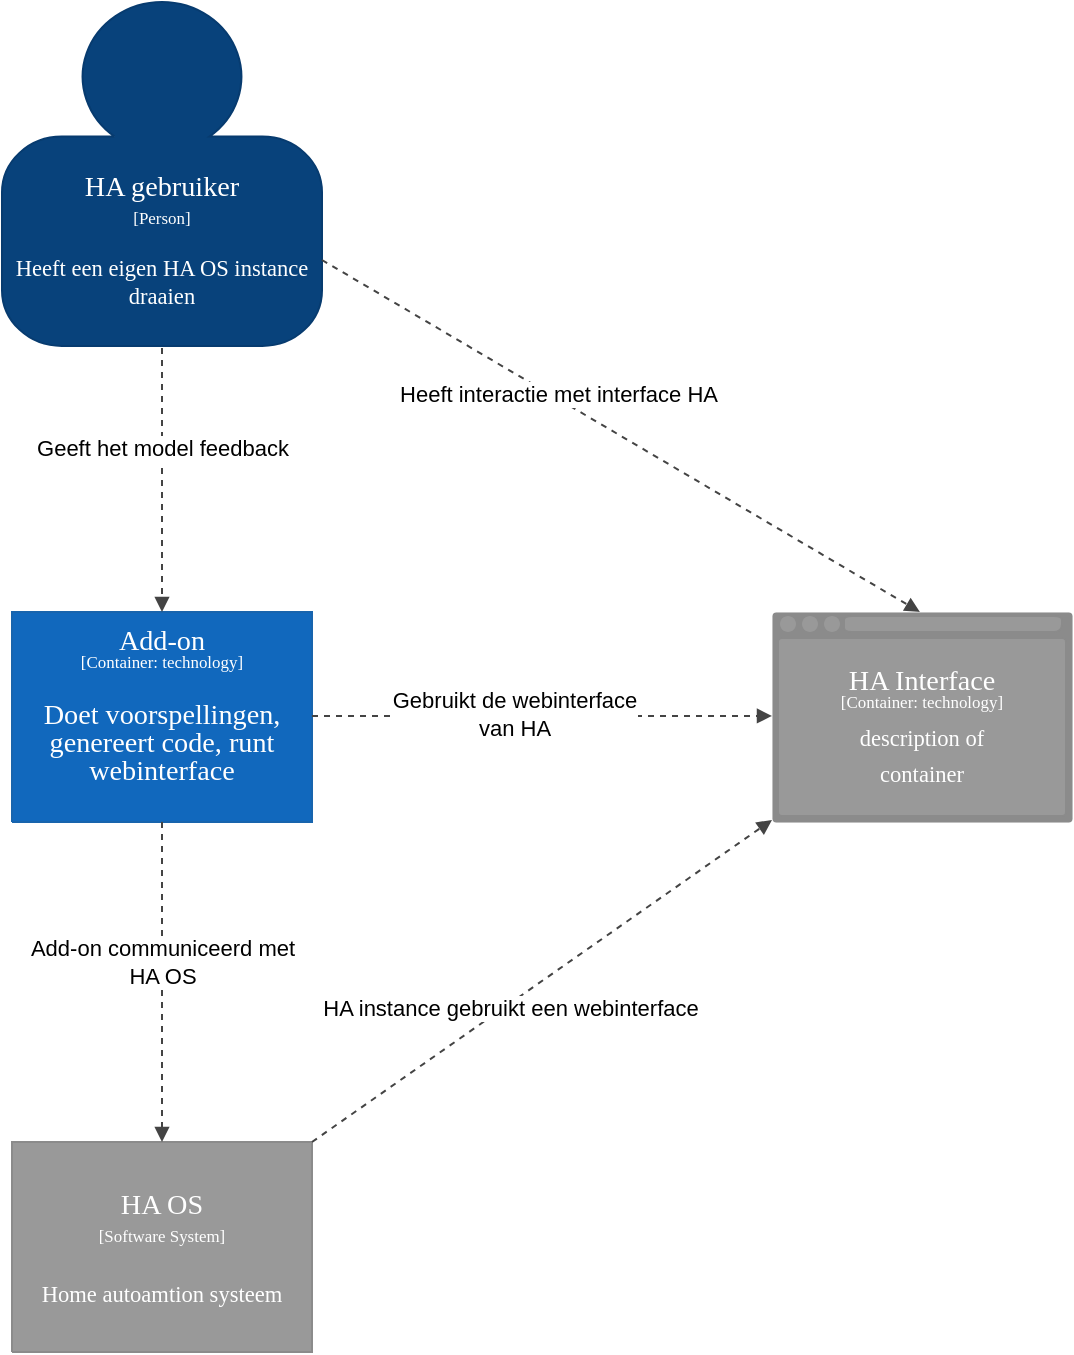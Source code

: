<mxfile version="21.2.8" type="device" pages="4">
  <diagram name="C1 model" id="C1_model">
    <mxGraphModel dx="712" dy="861" grid="1" gridSize="10" guides="1" tooltips="1" connect="1" arrows="1" fold="1" page="1" pageScale="1" pageWidth="827" pageHeight="1169" math="0" shadow="0">
      <root>
        <mxCell id="0" />
        <mxCell id="1" parent="0" />
        <UserObject label="" tags="Achtergrond" id="2">
          <mxCell style="vsdxID=1;fillColor=#08427b;gradientColor=none;shape=stencil(vZTRjoMgEEW/hkcJMIr63O3+B2lRyVIxSLft3y8uppXamm038W24c4fJmcAg2PSN6CRipHfWfMmT2rsGwQdiTLWNtMr5CMEWwaYyVtbWHNt9OHdicA7RwXwPN5xDHWSYlkMVI5dRKTH9FT6DX6t24qcF5vmiX9idT9qJnwe/HQsoxwyCNJpIdGGWYUjHfCLOqk+sccIp00ZuLWwtE98tqbSoo1R/krKbyQ954tYF4Jwvw+RzmDSCmU+IErIWTkExwMPm/wAiz4a0AtB989vjeB9oPqTrG16BiKe4oC/8IOb9MRGjmJcR0cIvfpmI/oHIB7eFUimtwz6a5u8XkJfC8oLtDw==);strokeColor=#073b6f;points=[];labelBackgroundColor=none;rounded=0;html=1;whiteSpace=wrap;" parent="1" vertex="1">
            <mxGeometry x="115" y="50" width="160" height="172" as="geometry" />
          </mxCell>
        </UserObject>
        <mxCell id="3" value="&lt;div style=&quot;font-size: 1px&quot;&gt;&lt;p style=&quot;text-align:center;margin-left:0;margin-right:0;margin-top:0px;margin-bottom:0px;text-indent:0;vertical-align:middle;direction:ltr;&quot;&gt;&lt;font style=&quot;font-size:14.11px;font-family:Calibri;color:#ffffff;direction:ltr;letter-spacing:0px;line-height:100%;opacity:1&quot;&gt;HA gebruiker&lt;br&gt;&lt;/font&gt;&lt;font style=&quot;font-size:8.47px;font-family:Calibri;color:#ffffff;direction:ltr;letter-spacing:0px;line-height:100%;opacity:1&quot;&gt;[Person]&lt;/font&gt;&lt;font style=&quot;font-size:14.11px;font-family:Calibri;color:#ffffff;direction:ltr;letter-spacing:0px;line-height:100%;opacity:1&quot;&gt;&lt;br&gt;&lt;br&gt;&lt;/font&gt;&lt;font style=&quot;font-size:11.29px;font-family:Calibri;color:#ffffff;direction:ltr;letter-spacing:0px;line-height:100%;opacity:1&quot;&gt;H&lt;/font&gt;&lt;font style=&quot;background-color: initial; font-size: 11.29px; font-family: Calibri; color: rgb(255, 255, 255); direction: ltr; letter-spacing: 0px; line-height: 120%; opacity: 1;&quot;&gt;eeft&lt;/font&gt;&lt;span style=&quot;background-color: initial; color: rgb(255, 255, 255); font-family: Calibri; font-size: 11.29px; letter-spacing: 0px;&quot;&gt;&amp;nbsp;een eigen HA OS instance draaien&lt;/span&gt;&lt;/p&gt;&lt;/div&gt;" style="text;vsdxID=1;fillColor=none;gradientColor=none;strokeColor=none;points=[];labelBackgroundColor=none;rounded=0;html=1;whiteSpace=wrap;verticalAlign=middle;align=center;overflow=width;;html=1;" parent="2" vertex="1">
          <mxGeometry y="66.88" width="160" height="105.12" as="geometry" />
        </mxCell>
        <UserObject label="&lt;div style=&quot;font-size: 1px&quot;&gt;&lt;p style=&quot;text-align:center;margin-left:0;margin-right:0;margin-top:0px;margin-bottom:0px;text-indent:0;vertical-align:middle;direction:ltr;&quot;&gt;&lt;font style=&quot;font-size:14.11px;font-family:Calibri;color:#ffffff;direction:ltr;letter-spacing:0px;line-height:100%;opacity:1&quot;&gt;Add-on&lt;br&gt;&lt;/font&gt;&lt;font style=&quot;font-size:8.47px;font-family:Themed;color:#ffffff;direction:ltr;letter-spacing:0px;line-height:100%;opacity:1&quot;&gt;[Container: technology]&lt;br&gt;&lt;/font&gt;&lt;font style=&quot;font-size:14.11px;font-family:Themed;color:#ffffff;direction:ltr;letter-spacing:0px;line-height:100%;opacity:1&quot;&gt;&lt;br&gt;Doet voorspellingen, genereert code, runt webinterface&lt;br&gt;&lt;/font&gt;&lt;font style=&quot;font-size:14.11px;font-family:Calibri;color:#FFFFFF;direction:ltr;letter-spacing:0px;line-height:100%;opacity:1&quot;&gt;&lt;br&gt;&lt;/font&gt;&lt;/p&gt;&lt;/div&gt;" tags="Achtergrond" id="4">
          <mxCell style="verticalAlign=middle;align=center;overflow=width;vsdxID=2;fillColor=#1168bd;gradientColor=none;shape=stencil(nZBLDoAgDERP0z3SIyjew0SURgSD+Lu9kMZoXLhwN9O+tukAlrNpJg1SzDH4QW/URgNYgZTkjA4UkwJUgGXng+6DX1zLfmoymdXo17xh5zmRJ6Q42BWCfc2oJfdAr+Yv+AP9Cb7OJ3H/2JG1HNGz/84klThPVCc=);strokeColor=#1864ad;points=[];labelBackgroundColor=none;rounded=0;html=1;whiteSpace=wrap;" parent="1" vertex="1">
            <mxGeometry x="120" y="355" width="150" height="105" as="geometry" />
          </mxCell>
        </UserObject>
        <UserObject label="&lt;div style=&quot;&quot;&gt;&lt;p style=&quot;text-align: center; margin: 0px; text-indent: 0px; vertical-align: middle; direction: ltr;&quot;&gt;&lt;font style=&quot;font-size: 14.11px; font-family: Calibri; color: rgb(255, 255, 255); direction: ltr; letter-spacing: 0px; line-height: 100%; opacity: 1;&quot;&gt;HA OS&lt;br&gt;&lt;/font&gt;&lt;font style=&quot;font-size: 8.47px; font-family: Themed; color: rgb(255, 255, 255); direction: ltr; letter-spacing: 0px; line-height: 100%; opacity: 1;&quot;&gt;[Software System]&lt;br&gt;&lt;/font&gt;&lt;font style=&quot;font-size: 14.11px; font-family: Themed; color: rgb(255, 255, 255); direction: ltr; letter-spacing: 0px; line-height: 100%; opacity: 1;&quot;&gt;&lt;br&gt;&lt;/font&gt;&lt;font face=&quot;Themed&quot; color=&quot;#ffffff&quot;&gt;&lt;span style=&quot;font-size: 11.29px;&quot;&gt;Home autoamtion systeem&lt;/span&gt;&lt;/font&gt;&lt;/p&gt;&lt;/div&gt;" tags="Achtergrond" id="5">
          <mxCell style="verticalAlign=middle;align=center;overflow=width;vsdxID=3;fillColor=#999999;gradientColor=none;shape=stencil(nZBLDoAgDERP0z3SIyjew0SURgSD+Lu9kMZoXLhwN9O+tukAlrNpJg1SzDH4QW/URgNYgZTkjA4UkwJUgGXng+6DX1zLfmoymdXo17xh5zmRJ6Q42BWCfc2oJfdAr+Yv+AP9Cb7OJ3H/2JG1HNGz/84klThPVCc=);strokeColor=#8b8b8b;points=[];labelBackgroundColor=none;rounded=0;html=1;whiteSpace=wrap;" parent="1" vertex="1">
            <mxGeometry x="120" y="620" width="150" height="105" as="geometry" />
          </mxCell>
        </UserObject>
        <UserObject label="" tags="Achtergrond" id="6">
          <mxCell style="vsdxID=4;fillColor=none;gradientColor=none;strokeColor=none;points=[[0.5,0,0],[0.5,1,0],[0,0.5,0],[1,0.5,0]];labelBackgroundColor=none;rounded=0;html=1;whiteSpace=wrap;" parent="1" vertex="1">
            <mxGeometry x="500" y="355" width="150" height="105" as="geometry" />
          </mxCell>
        </UserObject>
        <mxCell id="7" style="vsdxID=5;fillColor=none;gradientColor=none;strokeColor=none;points=[[0.5,0,0],[0.5,1,0],[0,0.5,0],[1,0.5,0]];labelBackgroundColor=none;rounded=0;html=1;whiteSpace=wrap;" parent="6" vertex="1">
          <mxGeometry width="150" height="105" as="geometry" />
        </mxCell>
        <mxCell id="8" style="vsdxID=6;fillColor=#8b8b8b;gradientColor=none;shape=stencil(nZFLDsIwDERP4y0KyQbWpVyAE0TEEIuQVGn5np60U6TSBYtmZc8829KETNV62zBp1XY5XfghrvNkdqS1RM9ZulKRqclUp5T5nNMtOvSNLaRWg8IOM+ue1srm40HePGqr7e/bAMKWa7r3159gFazXOKnQ74EGiRP0ay6C/6ALwdn5Ugz5IDkJAfFO/XmeRcJfmPoD);strokeColor=#8b8b8b;strokeWidth=0;points=[[0.5,0,0],[0.5,1,0],[0,0.5,0],[1,0.5,0]];labelBackgroundColor=none;rounded=1;html=1;whiteSpace=wrap;" parent="7" vertex="1">
          <mxGeometry width="150" height="105" as="geometry" />
        </mxCell>
        <mxCell id="9" value="&lt;div style=&quot;font-size: 1px&quot;&gt;&lt;p style=&quot;text-align:center;margin-left:0;margin-right:0;margin-top:0px;margin-bottom:0px;text-indent:0;vertical-align:middle;direction:ltr;&quot;&gt;&lt;/p&gt;&lt;/div&gt;" style="text;vsdxID=6;fillColor=none;gradientColor=none;strokeColor=none;strokeWidth=0;points=[[0.5,0,0],[0.5,1,0],[0,0.5,0],[1,0.5,0]];labelBackgroundColor=none;rounded=1;html=1;whiteSpace=wrap;verticalAlign=middle;align=center;overflow=width;;html=1;" parent="8" vertex="1">
          <mxGeometry x="8" y="3" width="136" height="97.2" as="geometry" />
        </mxCell>
        <mxCell id="10" style="vsdxID=7;fillColor=#999999;gradientColor=none;shape=stencil(vVHLDsIgEPwajiQI6RfU+h8bu22JCGRB2/69kG1iazx58DazM/vIjjBtmiCi0CplCjecbZ8nYc5Ca+snJJsLEqYTph0C4Ujh4XvmEaqzont41gkL96naodXKrGF6YSfQtUi0OXXDVlqPfJNP6usotUhYbJIUMmQb/GGrAxpRljVycDBuc1hKM2LclX8/7H9nFfB+82Cd45T2+mcspcSRmu4F);strokeColor=none;points=[[0.5,0,0],[0.5,1,0],[0,0.5,0],[1,0.5,0]];labelBackgroundColor=none;rounded=0;html=1;whiteSpace=wrap;" parent="7" vertex="1">
          <mxGeometry x="4" y="2" width="8" height="8" as="geometry" />
        </mxCell>
        <mxCell id="11" value="&lt;div style=&quot;font-size: 1px&quot;&gt;&lt;p style=&quot;text-align:center;margin-left:0;margin-right:0;margin-top:0px;margin-bottom:0px;text-indent:0;vertical-align:middle;direction:ltr;&quot;&gt;&lt;/p&gt;&lt;/div&gt;" style="verticalAlign=middle;align=center;overflow=width;vsdxID=8;fillColor=#999999;gradientColor=none;shape=stencil(nZFLDsIwDERP4y0KyQbWpVyAE0TEEIuQVGn5np60U6TSBYtmZc8829KETNV62zBp1XY5XfghrvNkdqS1RM9ZulKRqclUp5T5nNMtOvSNLaRWg8IOM+ue1srm40HePGqr7e/bAMKWa7r3159gFazXOKnQ74EGiRP0ay6C/6ALwdn5Ugz5IDkJAfFO/XmeRcJfmPoD);strokeColor=#8b8b8b;points=[[0.5,0,0],[0.5,1,0],[0,0.5,0],[1,0.5,0]];labelBackgroundColor=none;rounded=1;html=1;whiteSpace=wrap;" parent="7" vertex="1">
          <mxGeometry x="3" y="13" width="144" height="89" as="geometry" />
        </mxCell>
        <mxCell id="12" style="vsdxID=9;fillColor=#999999;gradientColor=none;shape=stencil(vVHLDsIgEPwajiQI6RfU+h8bu22JCGRB2/69kG1iazx58DazM/vIjjBtmiCi0CplCjecbZ8nYc5Ca+snJJsLEqYTph0C4Ujh4XvmEaqzont41gkL96naodXKrGF6YSfQtUi0OXXDVlqPfJNP6usotUhYbJIUMmQb/GGrAxpRljVycDBuc1hKM2LclX8/7H9nFfB+82Cd45T2+mcspcSRmu4F);strokeColor=none;points=[[0.5,0,0],[0.5,1,0],[0,0.5,0],[1,0.5,0]];labelBackgroundColor=none;rounded=0;html=1;whiteSpace=wrap;" parent="7" vertex="1">
          <mxGeometry x="15" y="2" width="8" height="8" as="geometry" />
        </mxCell>
        <mxCell id="13" style="vsdxID=10;fillColor=#999999;gradientColor=none;shape=stencil(vVHLDsIgEPwajiQI6RfU+h8bu22JCGRB2/69kG1iazx58DazM/vIjjBtmiCi0CplCjecbZ8nYc5Ca+snJJsLEqYTph0C4Ujh4XvmEaqzont41gkL96naodXKrGF6YSfQtUi0OXXDVlqPfJNP6usotUhYbJIUMmQb/GGrAxpRljVycDBuc1hKM2LclX8/7H9nFfB+82Cd45T2+mcspcSRmu4F);strokeColor=none;points=[[0.5,0,0],[0.5,1,0],[0,0.5,0],[1,0.5,0]];labelBackgroundColor=none;rounded=0;html=1;whiteSpace=wrap;" parent="7" vertex="1">
          <mxGeometry x="26" y="2" width="8" height="8" as="geometry" />
        </mxCell>
        <mxCell id="14" value="&lt;div style=&quot;font-size: 1px&quot;&gt;&lt;p style=&quot;text-align:center;margin-left:0;margin-right:0;margin-top:0px;margin-bottom:0px;text-indent:0;vertical-align:middle;direction:ltr;&quot;&gt;&lt;/p&gt;&lt;/div&gt;" style="verticalAlign=middle;align=center;overflow=width;vsdxID=11;fillColor=#999999;gradientColor=none;shape=stencil(nZFLDsIwDERP4y0KiYTEupQLcIKIGGIRkiot5XN60g5IpQsWzcqeebGlMZmq9bZh0qrtcrrwXVznyexIa4mes3SlIlOTqU4p8zmnW3ToG1tIrUaFHf6sB1orm48HeTE0s9r+vg0gTLmmftj+AKtgPT/TFPo90CBxgn7NRfAfdCE4W1+KMR8kJyEg3qk/z7NIuIWp3w==);strokeColor=#8b8b8b;points=[[0.5,0,0],[0.5,1,0],[0,0.5,0],[1,0.5,0]];labelBackgroundColor=none;rounded=1;html=1;whiteSpace=wrap;" parent="7" vertex="1">
          <mxGeometry x="36" y="2" width="109" height="8" as="geometry" />
        </mxCell>
        <mxCell id="15" style="vsdxID=12;fillColor=none;gradientColor=none;strokeColor=none;points=[[0.5,0,0],[0.5,1,0],[0,0.5,0],[1,0.5,0]];labelBackgroundColor=none;rounded=0;html=1;whiteSpace=wrap;" parent="6" vertex="1">
          <mxGeometry width="150" height="105" as="geometry" />
        </mxCell>
        <mxCell id="16" value="&lt;div style=&quot;font-size: 1px&quot;&gt;&lt;p style=&quot;text-align:center;margin-left:0;margin-right:0;margin-top:0px;margin-bottom:0px;text-indent:0;vertical-align:middle;direction:ltr;&quot;&gt;&lt;font style=&quot;font-size:14.11px;font-family:Calibri;color:#ffffff;direction:ltr;letter-spacing:0px;line-height:100%;opacity:1&quot;&gt;HA Interface&lt;br/&gt;&lt;/font&gt;&lt;font style=&quot;font-size:8.47px;font-family:Themed;color:#ffffff;direction:ltr;letter-spacing:0px;line-height:100%;opacity:1&quot;&gt;[Container: technology]&lt;br/&gt;&lt;br/&gt;&lt;/font&gt;&lt;font style=&quot;font-size:11.29px;font-family:Themed;color:#ffffff;direction:ltr;letter-spacing:0px;line-height:100%;opacity:1&quot;&gt;description of&lt;br/&gt;&lt;/font&gt;&lt;/p&gt;&lt;p style=&quot;text-align:center;margin-left:0;margin-right:0;margin-top:0px;margin-bottom:0px;text-indent:0;vertical-align:middle;direction:ltr;&quot;&gt;&lt;font style=&quot;font-size:11.29px;font-family:Themed;color:#ffffff;direction:ltr;letter-spacing:0px;line-height:120%;opacity:1&quot;&gt;container&lt;/font&gt;&lt;font style=&quot;font-size:16.93px;font-family:Themed;color:#4672c4;direction:ltr;letter-spacing:0px;line-height:120%;opacity:1&quot;&gt;&lt;br/&gt;&lt;/font&gt;&lt;/p&gt;&lt;/div&gt;" style="text;vsdxID=12;fillColor=none;gradientColor=none;strokeColor=none;points=[[0.5,0,0],[0.5,1,0],[0,0.5,0],[1,0.5,0]];labelBackgroundColor=none;rounded=0;html=1;whiteSpace=wrap;verticalAlign=middle;align=center;overflow=width;;html=1;" parent="15" vertex="1">
          <mxGeometry x="4" y="14" width="142" height="87" as="geometry" />
        </mxCell>
        <UserObject label="&lt;div style=&quot;font-size: 1px&quot;&gt;&lt;p style=&quot;text-align:center;margin-left:0;margin-right:0;margin-top:0px;margin-bottom:0px;text-indent:0;vertical-align:middle;direction:ltr;&quot;&gt;&lt;font style=&quot;font-size:11.29px;font-family:Calibri;color:#345593;direction:ltr;letter-spacing:0px;line-height:100%;opacity:1&quot;&gt;Heeft interactie met de web interface&lt;br/&gt;Van HA&lt;br/&gt;&lt;/font&gt;&lt;font style=&quot;font-size:8.47px;font-family:Themed;color:#345593;direction:ltr;letter-spacing:0px;line-height:100%;opacity:1&quot;&gt;[technology]&lt;/font&gt;&lt;font style=&quot;font-size:11.29px;font-family:Themed;color:#345593;direction:ltr;letter-spacing:0px;line-height:100%;opacity:1&quot;&gt;&lt;br/&gt;&lt;/font&gt;&lt;/p&gt;&lt;/div&gt;" tags="Achtergrond" id="17">
          <mxCell style="vsdxID=13;edgeStyle=none;dashed=1;startArrow=none;endArrow=block;startSize=5;endSize=5;strokeColor=#444444;spacingTop=0;spacingBottom=0;spacingLeft=0;spacingRight=0;verticalAlign=middle;html=1;labelBackgroundColor=#ffffff;rounded=0;align=center;overflow=width;exitX=1;exitY=0.75;exitDx=0;exitDy=0;exitPerimeter=0;entryX=0.493;entryY=0;entryDx=0;entryDy=0;entryPerimeter=0;" parent="1" source="2" target="7" edge="1">
            <mxGeometry relative="1" as="geometry">
              <mxPoint y="-1" as="offset" />
              <Array as="points" />
            </mxGeometry>
          </mxCell>
        </UserObject>
        <mxCell id="crYPhu6A51jv9rqgDf9V-29" value="Heeft interactie met interface HA" style="edgeLabel;html=1;align=center;verticalAlign=middle;resizable=0;points=[];" vertex="1" connectable="0" parent="17">
          <mxGeometry x="-0.223" y="2" relative="1" as="geometry">
            <mxPoint as="offset" />
          </mxGeometry>
        </mxCell>
        <UserObject label="&lt;div style=&quot;font-size: 1px&quot;&gt;&lt;p style=&quot;text-align:center;margin-left:0;margin-right:0;margin-top:0px;margin-bottom:0px;text-indent:0;vertical-align:middle;direction:ltr;&quot;&gt;&lt;font style=&quot;font-size:11.29px;font-family:Calibri;color:#345593;direction:ltr;letter-spacing:0px;line-height:100%;opacity:1&quot;&gt;Gebruikt de web interface &lt;br/&gt;Van HA&lt;br/&gt;&lt;/font&gt;&lt;font style=&quot;font-size:8.47px;font-family:Themed;color:#345593;direction:ltr;letter-spacing:0px;line-height:100%;opacity:1&quot;&gt;[technology]&lt;/font&gt;&lt;font style=&quot;font-size:11.29px;font-family:Themed;color:#345593;direction:ltr;letter-spacing:0px;line-height:100%;opacity:1&quot;&gt;&lt;br/&gt;&lt;/font&gt;&lt;/p&gt;&lt;/div&gt;" tags="Achtergrond" id="18">
          <mxCell style="vsdxID=14;edgeStyle=none;dashed=1;startArrow=none;endArrow=block;startSize=5;endSize=5;strokeColor=#444444;spacingTop=0;spacingBottom=0;spacingLeft=0;spacingRight=0;verticalAlign=middle;html=1;labelBackgroundColor=#ffffff;rounded=0;align=center;overflow=width;exitX=1;exitY=0.495;exitDx=0;exitDy=0;exitPerimeter=0;entryX=0;entryY=0.495;entryDx=0;entryDy=0;entryPerimeter=0;" parent="1" source="4" target="6" edge="1">
            <mxGeometry relative="1" as="geometry">
              <mxPoint y="-1" as="offset" />
              <Array as="points" />
            </mxGeometry>
          </mxCell>
        </UserObject>
        <mxCell id="crYPhu6A51jv9rqgDf9V-27" value="Gebruikt de webinterface&lt;br&gt;van HA" style="edgeLabel;html=1;align=center;verticalAlign=middle;resizable=0;points=[];" vertex="1" connectable="0" parent="18">
          <mxGeometry x="-0.122" y="1" relative="1" as="geometry">
            <mxPoint as="offset" />
          </mxGeometry>
        </mxCell>
        <UserObject label="&lt;div style=&quot;font-size: 1px&quot;&gt;&lt;p style=&quot;text-align:center;margin-left:0;margin-right:0;margin-top:0px;margin-bottom:0px;text-indent:0;vertical-align:middle;direction:ltr;&quot;&gt;&lt;font style=&quot;font-size:11.29px;font-family:Calibri;color:#345593;direction:ltr;letter-spacing:0px;line-height:100%;opacity:1&quot;&gt;HA Instance gebruikt een Web interface&lt;br/&gt;Zodat de gebruiker interactie kan hebben &lt;br/&gt;Met zijn eigen instance&lt;br/&gt;&lt;/font&gt;&lt;font style=&quot;font-size:8.47px;font-family:Themed;color:#345593;direction:ltr;letter-spacing:0px;line-height:100%;opacity:1&quot;&gt;[technology]&lt;/font&gt;&lt;font style=&quot;font-size:11.29px;font-family:Themed;color:#345593;direction:ltr;letter-spacing:0px;line-height:100%;opacity:1&quot;&gt;&lt;br/&gt;&lt;/font&gt;&lt;/p&gt;&lt;/div&gt;" tags="Achtergrond" id="19">
          <mxCell style="vsdxID=15;edgeStyle=none;dashed=1;startArrow=none;endArrow=block;startSize=5;endSize=5;strokeColor=#444444;spacingTop=0;spacingBottom=0;spacingLeft=0;spacingRight=0;verticalAlign=middle;html=1;labelBackgroundColor=#ffffff;rounded=0;align=center;overflow=width;exitX=1;exitY=0;exitDx=0;exitDy=0;exitPerimeter=0;entryX=0;entryY=0.99;entryDx=0;entryDy=0;entryPerimeter=0;" parent="1" source="5" target="8" edge="1">
            <mxGeometry relative="1" as="geometry">
              <mxPoint x="-1" as="offset" />
              <Array as="points" />
            </mxGeometry>
          </mxCell>
        </UserObject>
        <mxCell id="crYPhu6A51jv9rqgDf9V-28" value="HA instance gebruikt een webinterface" style="edgeLabel;html=1;align=center;verticalAlign=middle;resizable=0;points=[];" vertex="1" connectable="0" parent="19">
          <mxGeometry x="-0.148" y="-2" relative="1" as="geometry">
            <mxPoint as="offset" />
          </mxGeometry>
        </mxCell>
        <UserObject label="&lt;div style=&quot;font-size: 1px&quot;&gt;&lt;p style=&quot;text-align:center;margin-left:0;margin-right:0;margin-top:0px;margin-bottom:0px;text-indent:0;vertical-align:middle;direction:ltr;&quot;&gt;&lt;font style=&quot;font-size:11.29px;font-family:Calibri;color:#345593;direction:ltr;letter-spacing:0px;line-height:100%;opacity:1&quot;&gt;Traint het model&lt;br/&gt;Keurt gegenereerde automations&lt;br/&gt;&lt;/font&gt;&lt;font style=&quot;font-size:8.47px;font-family:Themed;color:#345593;direction:ltr;letter-spacing:0px;line-height:100%;opacity:1&quot;&gt;[technology]&lt;/font&gt;&lt;font style=&quot;font-size:11.29px;font-family:Themed;color:#345593;direction:ltr;letter-spacing:0px;line-height:100%;opacity:1&quot;&gt;&lt;br/&gt;&lt;/font&gt;&lt;/p&gt;&lt;/div&gt;" tags="Achtergrond" id="20">
          <mxCell style="vsdxID=17;edgeStyle=none;dashed=1;startArrow=none;endArrow=block;startSize=5;endSize=5;strokeColor=#444444;spacingTop=0;spacingBottom=0;spacingLeft=0;spacingRight=0;verticalAlign=middle;html=1;labelBackgroundColor=#ffffff;rounded=0;align=center;overflow=width;exitX=0.5;exitY=1.006;exitDx=0;exitDy=0;exitPerimeter=0;entryX=0.5;entryY=0;entryDx=0;entryDy=0;entryPerimeter=0;" parent="1" source="2" target="4" edge="1">
            <mxGeometry relative="1" as="geometry">
              <mxPoint x="-10" as="offset" />
              <Array as="points" />
            </mxGeometry>
          </mxCell>
        </UserObject>
        <mxCell id="crYPhu6A51jv9rqgDf9V-21" value="Geeft het model feedback" style="edgeLabel;html=1;align=center;verticalAlign=middle;resizable=0;points=[];" vertex="1" connectable="0" parent="20">
          <mxGeometry x="-0.24" relative="1" as="geometry">
            <mxPoint as="offset" />
          </mxGeometry>
        </mxCell>
        <UserObject label="&lt;div style=&quot;font-size: 1px&quot;&gt;&lt;p style=&quot;text-align:center;margin-left:0;margin-right:0;margin-top:0px;margin-bottom:0px;text-indent:0;vertical-align:middle;direction:ltr;&quot;&gt;&lt;font style=&quot;font-size:11.29px;font-family:Calibri;color:#345593;direction:ltr;letter-spacing:0px;line-height:100%;opacity:1&quot;&gt;Add-on draait op de HA instance&lt;br/&gt;&lt;/font&gt;&lt;font style=&quot;font-size:8.47px;font-family:Themed;color:#345593;direction:ltr;letter-spacing:0px;line-height:100%;opacity:1&quot;&gt;[technology]&lt;/font&gt;&lt;font style=&quot;font-size:11.29px;font-family:Themed;color:#345593;direction:ltr;letter-spacing:0px;line-height:100%;opacity:1&quot;&gt;&lt;br/&gt;&lt;/font&gt;&lt;/p&gt;&lt;/div&gt;" tags="Achtergrond" id="21">
          <mxCell style="vsdxID=16;edgeStyle=none;dashed=1;startArrow=none;endArrow=block;startSize=5;endSize=5;strokeColor=#444444;spacingTop=0;spacingBottom=0;spacingLeft=0;spacingRight=0;verticalAlign=middle;html=1;labelBackgroundColor=#ffffff;rounded=0;align=center;overflow=width;exitX=0.5;exitY=1;exitDx=0;exitDy=0;exitPerimeter=0;entryX=0.5;entryY=0;entryDx=0;entryDy=0;entryPerimeter=0;" parent="1" source="4" target="5" edge="1">
            <mxGeometry relative="1" as="geometry">
              <mxPoint x="10" as="offset" />
              <Array as="points" />
            </mxGeometry>
          </mxCell>
        </UserObject>
        <mxCell id="crYPhu6A51jv9rqgDf9V-22" value="Add-on communiceerd met&lt;br&gt;HA OS" style="edgeLabel;html=1;align=center;verticalAlign=middle;resizable=0;points=[];" vertex="1" connectable="0" parent="21">
          <mxGeometry x="-0.125" relative="1" as="geometry">
            <mxPoint as="offset" />
          </mxGeometry>
        </mxCell>
      </root>
    </mxGraphModel>
  </diagram>
  <diagram name="C2 Model" id="C2_Model">
    <mxGraphModel dx="712" dy="861" grid="1" gridSize="10" guides="1" tooltips="1" connect="1" arrows="1" fold="1" page="1" pageScale="1" pageWidth="827" pageHeight="1169" math="0" shadow="0">
      <root>
        <mxCell id="0" />
        <mxCell id="1" parent="0" />
        <UserObject label="" tags="Achtergrond" id="2">
          <mxCell style="vsdxID=1;fillColor=#08427b;gradientColor=none;shape=stencil(vZTRjoMgEEW/hkcJMIr63O3+B2lRyVIxSLft3y8uppXamm038W24c4fJmcAg2PSN6CRipHfWfMmT2rsGwQdiTLWNtMr5CMEWwaYyVtbWHNt9OHdicA7RwXwPN5xDHWSYlkMVI5dRKTH9FT6DX6t24qcF5vmiX9idT9qJnwe/HQsoxwyCNJpIdGGWYUjHfCLOqk+sccIp00ZuLWwtE98tqbSoo1R/krKbyQ954tYF4Jwvw+RzmDSCmU+IErIWTkExwMPm/wAiz4a0AtB989vjeB9oPqTrG16BiKe4oC/8IOb9MRGjmJcR0cIvfpmI/oHIB7eFUimtwz6a5u8XkJfC8oLtDw==);strokeColor=#073b6f;points=[];labelBackgroundColor=none;rounded=0;html=1;whiteSpace=wrap;" parent="1" vertex="1">
            <mxGeometry x="389" y="25" width="150" height="172" as="geometry" />
          </mxCell>
        </UserObject>
        <mxCell id="3" value="&lt;div style=&quot;&quot;&gt;&lt;p style=&quot;text-align: center; margin: 0px; text-indent: 0px; vertical-align: middle; direction: ltr;&quot;&gt;&lt;font style=&quot;font-family: Calibri; color: rgb(255, 255, 255); direction: ltr; letter-spacing: 0px; line-height: 100%; opacity: 1; font-size: 14.11px;&quot;&gt;Gebruiker&lt;/font&gt;&lt;/p&gt;&lt;p style=&quot;text-align: center; margin: 0px; text-indent: 0px; vertical-align: middle; direction: ltr;&quot;&gt;&lt;font style=&quot;font-size: 8.47px; font-family: Calibri; color: rgb(255, 255, 255); direction: ltr; letter-spacing: 0px; line-height: 100%; opacity: 1;&quot;&gt;[Persoon]&lt;/font&gt;&lt;font style=&quot;font-family: Calibri; color: rgb(255, 255, 255); direction: ltr; letter-spacing: 0px; line-height: 100%; opacity: 1;&quot;&gt;&lt;br&gt;&lt;span style=&quot;font-size: 11.29px;&quot;&gt;&lt;br&gt;&lt;/span&gt;&lt;/font&gt;&lt;/p&gt;&lt;p style=&quot;text-align: center; margin: 0px; text-indent: 0px; vertical-align: middle; direction: ltr;&quot;&gt;&lt;font style=&quot;font-family: Calibri; color: rgb(255, 255, 255); direction: ltr; letter-spacing: 0px; line-height: 100%; opacity: 1;&quot;&gt;&lt;span style=&quot;font-size: 11.29px;&quot;&gt;Home assistant gebruiker met een eigen HA instance&lt;/span&gt;&lt;/font&gt;&lt;/p&gt;&lt;/div&gt;" style="text;vsdxID=1;fillColor=none;gradientColor=none;strokeColor=none;points=[];labelBackgroundColor=none;rounded=0;html=1;whiteSpace=wrap;verticalAlign=middle;align=center;overflow=width;;html=1;" parent="2" vertex="1">
          <mxGeometry y="66.88" width="150" height="105.12" as="geometry" />
        </mxCell>
        <UserObject label="&lt;div style=&quot;font-size: 1px&quot;&gt;&lt;p style=&quot;text-align:left;margin-left:0;margin-right:0;margin-top:0px;margin-bottom:0px;text-indent:0;vertical-align:bottom;direction:ltr;&quot;&gt;&lt;font style=&quot;font-size:14.11px;font-family:Calibri;color:#feffff;direction:ltr;letter-spacing:0px;line-height:100%;opacity:1&quot;&gt;n&lt;/font&gt;&lt;font style=&quot;font-size:14.11px;font-family:Themed;color:#feffff;direction:ltr;letter-spacing:0px;line-height:100%;opacity:1&quot;&gt;ame&lt;br/&gt;&lt;/font&gt;&lt;font style=&quot;font-size:8.47px;font-family:Themed;color:#feffff;direction:ltr;letter-spacing:0px;line-height:100%;opacity:1&quot;&gt;[Software System]&lt;/font&gt;&lt;font style=&quot;font-size:16.93px;font-family:Themed;color:#feffff;direction:ltr;letter-spacing:0px;line-height:100%;opacity:1&quot;&gt;&lt;br/&gt;&lt;/font&gt;&lt;/p&gt;&lt;/div&gt;" tags="Achtergrond" id="4">
          <mxCell style="verticalAlign=bottom;align=left;overflow=width;vsdxID=2;fillColor=none;gradientColor=none;shape=stencil(nZBLDoAgDERP0z3SIyjew0SURgSD+Lu9kMZoXLhwN9O+tukAlrNpJg1SzDH4QW/URgNYgZTkjA4UkwJUgGXng+6DX1zLfmoymdXo17xh5zmRJ6Q42BWCfc2oJfdAr+Yv+AP9Cb7OJ3H/2JG1HNGz/84klThPVCc=);dashed=1;dashPattern=12.00 6.00;strokeColor=#444444;points=[];labelBackgroundColor=none;rounded=0;html=1;whiteSpace=wrap;" parent="1" vertex="1">
            <mxGeometry x="60" y="280" width="760" height="507" as="geometry" />
          </mxCell>
        </UserObject>
        <UserObject label="&lt;div style=&quot;&quot;&gt;&lt;p style=&quot;text-align: center; margin: 0px; text-indent: 0px; vertical-align: middle; direction: ltr;&quot;&gt;&lt;font style=&quot;font-size: 14.11px; font-family: Calibri; color: rgb(0, 0, 0); direction: ltr; letter-spacing: 0px; line-height: 100%; opacity: 1;&quot;&gt;Gebruikersgedrag model&lt;br&gt;&lt;/font&gt;&lt;font style=&quot;font-size: 8.47px; font-family: Themed; color: rgb(0, 0, 0); direction: ltr; letter-spacing: 0px; line-height: 100%; opacity: 1;&quot;&gt;[Component: Python]&lt;br&gt;&lt;/font&gt;&lt;font style=&quot;font-size: 14.11px; font-family: Themed; color: rgb(0, 0, 0); direction: ltr; letter-spacing: 0px; line-height: 100%; opacity: 1;&quot;&gt;&lt;br&gt;&lt;/font&gt;&lt;font face=&quot;Themed&quot;&gt;&lt;span style=&quot;font-size: 11.29px;&quot;&gt;Doet voorspellingen op basis van historische data voor climate entities&lt;/span&gt;&lt;/font&gt;&lt;/p&gt;&lt;/div&gt;" tags="Achtergrond" id="5">
          <mxCell style="verticalAlign=middle;align=center;overflow=width;vsdxID=4;fillColor=#85bbf0;gradientColor=none;shape=stencil(nZBLDoAgDERP0z3SIyjew0SURgSD+Lu9kMZoXLhwN9O+tukAlrNpJg1SzDH4QW/URgNYgZTkjA4UkwJUgGXng+6DX1zLfmoymdXo17xh5zmRJ6Q42BWCfc2oJfdAr+Yv+AP9Cb7OJ3H/2JG1HNGz/84klThPVCc=);strokeColor=#78a8d8;points=[];labelBackgroundColor=none;rounded=0;html=1;whiteSpace=wrap;" parent="1" vertex="1">
            <mxGeometry x="630" y="620" width="150" height="105" as="geometry" />
          </mxCell>
        </UserObject>
        <UserObject label="&lt;div style=&quot;&quot;&gt;&lt;p style=&quot;text-align: center; margin: 0px; text-indent: 0px; vertical-align: middle; direction: ltr;&quot;&gt;&lt;font style=&quot;font-size: 14.11px; font-family: Calibri; color: rgb(0, 0, 0); direction: ltr; letter-spacing: 0px; line-height: 100%; opacity: 1;&quot;&gt;Survey API&lt;br&gt;&lt;/font&gt;&lt;font style=&quot;font-size: 8.47px; font-family: Themed; color: rgb(0, 0, 0); direction: ltr; letter-spacing: 0px; line-height: 100%; opacity: 1;&quot;&gt;[Component: Python]&lt;br&gt;&lt;/font&gt;&lt;font style=&quot;font-size: 14.11px; font-family: Themed; color: rgb(0, 0, 0); direction: ltr; letter-spacing: 0px; line-height: 100%; opacity: 1;&quot;&gt;&lt;br&gt;&lt;/font&gt;&lt;font face=&quot;Calibri&quot;&gt;&lt;span style=&quot;font-size: 14.11px;&quot;&gt;Endpoint voor sensor en automations evaluatie&lt;/span&gt;&lt;/font&gt;&lt;/p&gt;&lt;/div&gt;" tags="Achtergrond" id="6">
          <mxCell style="verticalAlign=middle;align=center;overflow=width;vsdxID=5;fillColor=#85bbf0;gradientColor=none;shape=stencil(nZBLDoAgDERP0z3SIyjew0SURgSD+Lu9kMZoXLhwN9O+tukAlrNpJg1SzDH4QW/URgNYgZTkjA4UkwJUgGXng+6DX1zLfmoymdXo17xh5zmRJ6Q42BWCfc2oJfdAr+Yv+AP9Cb7OJ3H/2JG1HNGz/84klThPVCc=);strokeColor=#78a8d8;points=[];labelBackgroundColor=none;rounded=0;html=1;whiteSpace=wrap;" parent="1" vertex="1">
            <mxGeometry x="389" y="620" width="150" height="105" as="geometry" />
          </mxCell>
        </UserObject>
        <UserObject label="&lt;div style=&quot;&quot;&gt;&lt;p style=&quot;text-align: center; margin: 0px; text-indent: 0px; vertical-align: middle; direction: ltr;&quot;&gt;&lt;font style=&quot;font-size: 14.11px; font-family: Calibri; color: rgb(0, 0, 0); direction: ltr; letter-spacing: 0px; line-height: 100%; opacity: 1;&quot;&gt;Automation generator model&lt;br&gt;&lt;/font&gt;&lt;font style=&quot;font-size: 8.47px; font-family: Themed; color: rgb(0, 0, 0); direction: ltr; letter-spacing: 0px; line-height: 100%; opacity: 1;&quot;&gt;[Component: Python]&lt;br&gt;&lt;/font&gt;&lt;font style=&quot;font-size: 14.11px; font-family: Themed; color: rgb(0, 0, 0); direction: ltr; letter-spacing: 0px; line-height: 100%; opacity: 1;&quot;&gt;&lt;br&gt;&lt;/font&gt;&lt;font face=&quot;Calibri&quot;&gt;&lt;span style=&quot;font-size: 14.11px;&quot;&gt;Op basis van input automations genereren.&lt;/span&gt;&lt;/font&gt;&lt;/p&gt;&lt;/div&gt;" tags="Achtergrond" id="7">
          <mxCell style="verticalAlign=middle;align=center;overflow=width;vsdxID=6;fillColor=#85bbf0;gradientColor=none;shape=stencil(nZBLDoAgDERP0z3SIyjew0SURgSD+Lu9kMZoXLhwN9O+tukAlrNpJg1SzDH4QW/URgNYgZTkjA4UkwJUgGXng+6DX1zLfmoymdXo17xh5zmRJ6Q42BWCfc2oJfdAr+Yv+AP9Cb7OJ3H/2JG1HNGz/84klThPVCc=);strokeColor=#78a8d8;points=[];labelBackgroundColor=none;rounded=0;html=1;whiteSpace=wrap;" parent="1" vertex="1">
            <mxGeometry x="118" y="620" width="150" height="105" as="geometry" />
          </mxCell>
        </UserObject>
        <UserObject label="" tags="Achtergrond" id="8">
          <mxCell style="vsdxID=8;fillColor=none;gradientColor=none;strokeColor=none;points=[[0.5,0,0],[0.5,1,0],[0,0.5,0],[1,0.5,0]];labelBackgroundColor=none;rounded=0;html=1;whiteSpace=wrap;" parent="1" vertex="1">
            <mxGeometry x="310" y="300" width="301" height="153" as="geometry" />
          </mxCell>
        </UserObject>
        <mxCell id="9" style="vsdxID=9;fillColor=none;gradientColor=none;strokeColor=none;points=[[0.5,0,0],[0.5,1,0],[0,0.5,0],[1,0.5,0]];labelBackgroundColor=none;rounded=0;html=1;whiteSpace=wrap;" parent="8" vertex="1">
          <mxGeometry width="301" height="153" as="geometry" />
        </mxCell>
        <mxCell id="10" style="vsdxID=10;fillColor=#3d81c3;gradientColor=none;shape=stencil(nZFLDsIwDERP4y0KyQbWpVyAE0TEEIuQVGn5np60U6TSBYtmZc8829KETNV62zBp1XY5XfghrvNkdqS1RM9ZulKRqclUp5T5nNMtOvSNLaRWg8IOM+ue1srm40HePGqr7e/bAMKWa7r3159gFazXOKnQ74EGiRP0ay6C/6ALwdn5Ugz5IDkJAfFO/XmeRcJfmPoD);strokeColor=#3d81c3;strokeWidth=0;points=[[0.5,0,0],[0.5,1,0],[0,0.5,0],[1,0.5,0]];labelBackgroundColor=none;rounded=1;html=1;whiteSpace=wrap;" parent="9" vertex="1">
          <mxGeometry width="301" height="153" as="geometry" />
        </mxCell>
        <mxCell id="11" value="&lt;div style=&quot;font-size: 1px&quot;&gt;&lt;p style=&quot;text-align:center;margin-left:0;margin-right:0;margin-top:0px;margin-bottom:0px;text-indent:0;vertical-align:middle;direction:ltr;&quot;&gt;&lt;/p&gt;&lt;/div&gt;" style="text;vsdxID=10;fillColor=none;gradientColor=none;strokeColor=none;strokeWidth=0;points=[[0.5,0,0],[0.5,1,0],[0,0.5,0],[1,0.5,0]];labelBackgroundColor=none;rounded=1;html=1;whiteSpace=wrap;verticalAlign=middle;align=center;overflow=width;;html=1;" parent="10" vertex="1">
          <mxGeometry x="16.053" y="4.371" width="272.907" height="141.634" as="geometry" />
        </mxCell>
        <mxCell id="12" style="vsdxID=11;fillColor=#408dd5;gradientColor=none;shape=stencil(vVHLDsIgEPwajiQI6RfU+h8bu22JCGRB2/69kG1iazx58DazM/vIjjBtmiCi0CplCjecbZ8nYc5Ca+snJJsLEqYTph0C4Ujh4XvmEaqzont41gkL96naodXKrGF6YSfQtUi0OXXDVlqPfJNP6usotUhYbJIUMmQb/GGrAxpRljVycDBuc1hKM2LclX8/7H9nFfB+82Cd45T2+mcspcSRmu4F);strokeColor=none;points=[[0.5,0,0],[0.5,1,0],[0,0.5,0],[1,0.5,0]];labelBackgroundColor=none;rounded=0;html=1;whiteSpace=wrap;" parent="9" vertex="1">
          <mxGeometry x="8.027" y="2.914" width="16.053" height="11.657" as="geometry" />
        </mxCell>
        <mxCell id="13" value="&lt;div style=&quot;font-size: 1px&quot;&gt;&lt;p style=&quot;text-align:center;margin-left:0;margin-right:0;margin-top:0px;margin-bottom:0px;text-indent:0;vertical-align:middle;direction:ltr;&quot;&gt;&lt;/p&gt;&lt;/div&gt;" style="verticalAlign=middle;align=center;overflow=width;vsdxID=12;fillColor=#438dd5;gradientColor=none;shape=stencil(nZFLDsIwDERP4y0KyQbWpVyAE0TEEIuQVGn5np60U6TSBYtmZc8829KETNV62zBp1XY5XfghrvNkdqS1RM9ZulKRqclUp5T5nNMtOvSNLaRWg8IOM+ue1srm40HePGqr7e/bAMKWa7r3159gFazXOKnQ74EGiRP0ay6C/6ALwdn5Ugz5IDkJAfFO/XmeRcJfmPoD);strokeColor=#3d81c3;points=[[0.5,0,0],[0.5,1,0],[0,0.5,0],[1,0.5,0]];labelBackgroundColor=none;rounded=1;html=1;whiteSpace=wrap;" parent="9" vertex="1">
          <mxGeometry x="6.02" y="18.943" width="288.96" height="129.686" as="geometry" />
        </mxCell>
        <mxCell id="14" style="vsdxID=13;fillColor=#408dd5;gradientColor=none;shape=stencil(vVHLDsIgEPwajiQI6RfU+h8bu22JCGRB2/69kG1iazx58DazM/vIjjBtmiCi0CplCjecbZ8nYc5Ca+snJJsLEqYTph0C4Ujh4XvmEaqzont41gkL96naodXKrGF6YSfQtUi0OXXDVlqPfJNP6usotUhYbJIUMmQb/GGrAxpRljVycDBuc1hKM2LclX8/7H9nFfB+82Cd45T2+mcspcSRmu4F);strokeColor=none;points=[[0.5,0,0],[0.5,1,0],[0,0.5,0],[1,0.5,0]];labelBackgroundColor=none;rounded=0;html=1;whiteSpace=wrap;" parent="9" vertex="1">
          <mxGeometry x="30.1" y="2.914" width="16.053" height="11.657" as="geometry" />
        </mxCell>
        <mxCell id="15" style="vsdxID=14;fillColor=#408dd5;gradientColor=none;shape=stencil(vVHLDsIgEPwajiQI6RfU+h8bu22JCGRB2/69kG1iazx58DazM/vIjjBtmiCi0CplCjecbZ8nYc5Ca+snJJsLEqYTph0C4Ujh4XvmEaqzont41gkL96naodXKrGF6YSfQtUi0OXXDVlqPfJNP6usotUhYbJIUMmQb/GGrAxpRljVycDBuc1hKM2LclX8/7H9nFfB+82Cd45T2+mcspcSRmu4F);strokeColor=none;points=[[0.5,0,0],[0.5,1,0],[0,0.5,0],[1,0.5,0]];labelBackgroundColor=none;rounded=0;html=1;whiteSpace=wrap;" parent="9" vertex="1">
          <mxGeometry x="52.173" y="2.914" width="16.053" height="11.657" as="geometry" />
        </mxCell>
        <mxCell id="16" value="&lt;div style=&quot;font-size: 1px&quot;&gt;&lt;p style=&quot;text-align:center;margin-left:0;margin-right:0;margin-top:0px;margin-bottom:0px;text-indent:0;vertical-align:middle;direction:ltr;&quot;&gt;&lt;/p&gt;&lt;/div&gt;" style="verticalAlign=middle;align=center;overflow=width;vsdxID=15;fillColor=#438dd5;gradientColor=none;shape=stencil(nZFLDsIwDERP4y0KiYTEupQLcIKIGGIRkiot5XN60g5IpQsWzcqeebGlMZmq9bZh0qrtcrrwXVznyexIa4mes3SlIlOTqU4p8zmnW3ToG1tIrUaFHf6sB1orm48HeTE0s9r+vg0gTLmmftj+AKtgPT/TFPo90CBxgn7NRfAfdCE4W1+KMR8kJyEg3qk/z7NIuIWp3w==);strokeColor=#3d81c3;points=[[0.5,0,0],[0.5,1,0],[0,0.5,0],[1,0.5,0]];labelBackgroundColor=none;rounded=1;html=1;whiteSpace=wrap;" parent="9" vertex="1">
          <mxGeometry x="72.24" y="2.914" width="218.727" height="11.657" as="geometry" />
        </mxCell>
        <mxCell id="17" style="vsdxID=16;fillColor=none;gradientColor=none;strokeColor=none;points=[[0.5,0,0],[0.5,1,0],[0,0.5,0],[1,0.5,0]];labelBackgroundColor=none;rounded=0;html=1;whiteSpace=wrap;" parent="8" vertex="1">
          <mxGeometry width="301" height="153" as="geometry" />
        </mxCell>
        <mxCell id="18" value="&lt;div style=&quot;&quot;&gt;&lt;p style=&quot;text-align: center; margin: 0px; text-indent: 0px; vertical-align: middle; direction: ltr;&quot;&gt;&lt;font style=&quot;font-size: 14.11px; font-family: Calibri; color: rgb(255, 255, 255); direction: ltr; letter-spacing: 0px; line-height: 100%; opacity: 1;&quot;&gt;Single-page application&lt;br&gt;&lt;/font&gt;&lt;font style=&quot;font-size: 8.47px; font-family: Themed; color: rgb(255, 255, 255); direction: ltr; letter-spacing: 0px; line-height: 100%; opacity: 1;&quot;&gt;[Container: JavaScript, Angualar]&lt;br&gt;&lt;br&gt;&lt;/font&gt;&lt;font face=&quot;Themed&quot; color=&quot;#ffffff&quot;&gt;&lt;span style=&quot;font-size: 11.29px;&quot;&gt;Toont een webpagina die mogelijkheid biedt om automations te keuren en entities te typeren.&lt;/span&gt;&lt;/font&gt;&lt;/p&gt;&lt;/div&gt;" style="text;vsdxID=16;fillColor=none;gradientColor=none;strokeColor=none;points=[[0.5,0,0],[0.5,1,0],[0,0.5,0],[1,0.5,0]];labelBackgroundColor=none;rounded=0;html=1;whiteSpace=wrap;verticalAlign=middle;align=center;overflow=width;;html=1;" parent="17" vertex="1">
          <mxGeometry x="8.027" y="20.4" width="284.947" height="126.771" as="geometry" />
        </mxCell>
        <UserObject label="" tags="Achtergrond" id="19">
          <mxCell style="vsdxID=25;fillColor=#999999;gradientColor=none;shape=stencil(vVTbcoMgEP0aHmUQROU5Tf6DaVCZUHGQXPr3haLJgEmmkyZ5W/awl7M3QFZjxwcBMBqt0TtxlFvbAfIBMJZ9J4y0TgJkDciq0Ua0Ru/7bXgP3P/00pc+eA+nYMcYZLW3wug7aHICMfnVbIIBN58ONZNBwSANMDILi9krRZDiyCua8Iyf5JgZbbmVuo8wxU0rMhctaxRvI2g8CjEs1FN+SvYiCl3QK6GvkvF5LslQGpFBaXkIeReZOHRdztQeJ+PLU8aE0L3e5PWzuzPnmIR/fNj8CLO0UFX1PlJ/2CEnXDawkUqFBT7jt9YTQVSlnnP8/xmIRwCXsHxpvWJS54m7ZFg84eIU1ctJ5Td7mvTTCekFdqpwvcn6Bw==);strokeColor=#8b8b8b;points=[];labelBackgroundColor=none;rounded=0;html=1;whiteSpace=wrap;" parent="1" vertex="1">
            <mxGeometry x="860" y="481" width="150" height="105" as="geometry" />
          </mxCell>
        </UserObject>
        <mxCell id="20" value="&lt;div style=&quot;&quot;&gt;&lt;p style=&quot;text-align: center; margin: 0px; text-indent: 0px; vertical-align: middle; direction: ltr;&quot;&gt;&lt;font style=&quot;font-size: 14.11px; font-family: Calibri; color: rgb(255, 255, 255); direction: ltr; letter-spacing: 0px; line-height: 100%; opacity: 1;&quot;&gt;HA Database&lt;br&gt;&lt;/font&gt;&lt;font style=&quot;font-size: 8.47px; font-family: Themed; color: rgb(255, 255, 255); direction: ltr; letter-spacing: 0px; line-height: 100%; opacity: 1;&quot;&gt;[Container: sqlite]&lt;br&gt;&lt;br&gt;&lt;/font&gt;&lt;font face=&quot;Themed&quot; style=&quot;color: rgb(255, 255, 255); direction: ltr; letter-spacing: 0px; line-height: 100%; opacity: 1; font-size: 11.29px;&quot;&gt;Database waar HA alle informatie in op slaat&lt;/font&gt;&lt;/p&gt;&lt;/div&gt;" style="text;vsdxID=25;fillColor=none;gradientColor=none;strokeColor=none;points=[];labelBackgroundColor=none;rounded=0;html=1;whiteSpace=wrap;verticalAlign=middle;align=center;overflow=width;;html=1;" parent="19" vertex="1">
          <mxGeometry y="28" width="150" height="77" as="geometry" />
        </mxCell>
        <UserObject label="" tags="Achtergrond" id="21">
          <mxCell style="vsdxID=40;fillColor=none;gradientColor=none;strokeColor=none;points=[[0.5,0,0],[0.5,1,0],[0,0.5,0],[1,0.5,0]];labelBackgroundColor=none;rounded=0;html=1;whiteSpace=wrap;" parent="1" vertex="1">
            <mxGeometry x="860" y="160" width="150" height="105" as="geometry" />
          </mxCell>
        </UserObject>
        <mxCell id="22" style="vsdxID=41;fillColor=none;gradientColor=none;strokeColor=none;points=[[0.5,0,0],[0.5,1,0],[0,0.5,0],[1,0.5,0]];labelBackgroundColor=none;rounded=0;html=1;whiteSpace=wrap;" parent="21" vertex="1">
          <mxGeometry width="150" height="105" as="geometry" />
        </mxCell>
        <mxCell id="23" style="vsdxID=42;fillColor=#8b8b8b;gradientColor=none;shape=stencil(nZFLDsIwDERP4y0KyQbWpVyAE0TEEIuQVGn5np60U6TSBYtmZc8829KETNV62zBp1XY5XfghrvNkdqS1RM9ZulKRqclUp5T5nNMtOvSNLaRWg8IOM+ue1srm40HePGqr7e/bAMKWa7r3159gFazXOKnQ74EGiRP0ay6C/6ALwdn5Ugz5IDkJAfFO/XmeRcJfmPoD);strokeColor=#8b8b8b;strokeWidth=0;points=[[0.5,0,0],[0.5,1,0],[0,0.5,0],[1,0.5,0]];labelBackgroundColor=none;rounded=1;html=1;whiteSpace=wrap;" parent="22" vertex="1">
          <mxGeometry width="150" height="105" as="geometry" />
        </mxCell>
        <mxCell id="24" value="&lt;div style=&quot;font-size: 1px&quot;&gt;&lt;p style=&quot;text-align:center;margin-left:0;margin-right:0;margin-top:0px;margin-bottom:0px;text-indent:0;vertical-align:middle;direction:ltr;&quot;&gt;&lt;/p&gt;&lt;/div&gt;" style="text;vsdxID=42;fillColor=none;gradientColor=none;strokeColor=none;strokeWidth=0;points=[[0.5,0,0],[0.5,1,0],[0,0.5,0],[1,0.5,0]];labelBackgroundColor=none;rounded=1;html=1;whiteSpace=wrap;verticalAlign=middle;align=center;overflow=width;;html=1;" parent="23" vertex="1">
          <mxGeometry x="8" y="3" width="136" height="97.2" as="geometry" />
        </mxCell>
        <mxCell id="25" style="vsdxID=43;fillColor=#999999;gradientColor=none;shape=stencil(vVHLDsIgEPwajiQI6RfU+h8bu22JCGRB2/69kG1iazx58DazM/vIjjBtmiCi0CplCjecbZ8nYc5Ca+snJJsLEqYTph0C4Ujh4XvmEaqzont41gkL96naodXKrGF6YSfQtUi0OXXDVlqPfJNP6usotUhYbJIUMmQb/GGrAxpRljVycDBuc1hKM2LclX8/7H9nFfB+82Cd45T2+mcspcSRmu4F);strokeColor=none;points=[[0.5,0,0],[0.5,1,0],[0,0.5,0],[1,0.5,0]];labelBackgroundColor=none;rounded=0;html=1;whiteSpace=wrap;" parent="22" vertex="1">
          <mxGeometry x="4" y="2" width="8" height="8" as="geometry" />
        </mxCell>
        <mxCell id="26" value="&lt;div style=&quot;font-size: 1px&quot;&gt;&lt;p style=&quot;text-align:center;margin-left:0;margin-right:0;margin-top:0px;margin-bottom:0px;text-indent:0;vertical-align:middle;direction:ltr;&quot;&gt;&lt;/p&gt;&lt;/div&gt;" style="verticalAlign=middle;align=center;overflow=width;vsdxID=44;fillColor=#999999;gradientColor=none;shape=stencil(nZFLDsIwDERP4y0KyQbWpVyAE0TEEIuQVGn5np60U6TSBYtmZc8829KETNV62zBp1XY5XfghrvNkdqS1RM9ZulKRqclUp5T5nNMtOvSNLaRWg8IOM+ue1srm40HePGqr7e/bAMKWa7r3159gFazXOKnQ74EGiRP0ay6C/6ALwdn5Ugz5IDkJAfFO/XmeRcJfmPoD);strokeColor=#8b8b8b;points=[[0.5,0,0],[0.5,1,0],[0,0.5,0],[1,0.5,0]];labelBackgroundColor=none;rounded=1;html=1;whiteSpace=wrap;" parent="22" vertex="1">
          <mxGeometry x="3" y="13" width="144" height="89" as="geometry" />
        </mxCell>
        <mxCell id="27" style="vsdxID=45;fillColor=#999999;gradientColor=none;shape=stencil(vVHLDsIgEPwajiQI6RfU+h8bu22JCGRB2/69kG1iazx58DazM/vIjjBtmiCi0CplCjecbZ8nYc5Ca+snJJsLEqYTph0C4Ujh4XvmEaqzont41gkL96naodXKrGF6YSfQtUi0OXXDVlqPfJNP6usotUhYbJIUMmQb/GGrAxpRljVycDBuc1hKM2LclX8/7H9nFfB+82Cd45T2+mcspcSRmu4F);strokeColor=none;points=[[0.5,0,0],[0.5,1,0],[0,0.5,0],[1,0.5,0]];labelBackgroundColor=none;rounded=0;html=1;whiteSpace=wrap;" parent="22" vertex="1">
          <mxGeometry x="15" y="2" width="8" height="8" as="geometry" />
        </mxCell>
        <mxCell id="28" style="vsdxID=46;fillColor=#999999;gradientColor=none;shape=stencil(vVHLDsIgEPwajiQI6RfU+h8bu22JCGRB2/69kG1iazx58DazM/vIjjBtmiCi0CplCjecbZ8nYc5Ca+snJJsLEqYTph0C4Ujh4XvmEaqzont41gkL96naodXKrGF6YSfQtUi0OXXDVlqPfJNP6usotUhYbJIUMmQb/GGrAxpRljVycDBuc1hKM2LclX8/7H9nFfB+82Cd45T2+mcspcSRmu4F);strokeColor=none;points=[[0.5,0,0],[0.5,1,0],[0,0.5,0],[1,0.5,0]];labelBackgroundColor=none;rounded=0;html=1;whiteSpace=wrap;" parent="22" vertex="1">
          <mxGeometry x="26" y="2" width="8" height="8" as="geometry" />
        </mxCell>
        <mxCell id="29" value="&lt;div style=&quot;font-size: 1px&quot;&gt;&lt;p style=&quot;text-align:center;margin-left:0;margin-right:0;margin-top:0px;margin-bottom:0px;text-indent:0;vertical-align:middle;direction:ltr;&quot;&gt;&lt;/p&gt;&lt;/div&gt;" style="verticalAlign=middle;align=center;overflow=width;vsdxID=47;fillColor=#999999;gradientColor=none;shape=stencil(nZFLDsIwDERP4y0KiYTEupQLcIKIGGIRkiot5XN60g5IpQsWzcqeebGlMZmq9bZh0qrtcrrwXVznyexIa4mes3SlIlOTqU4p8zmnW3ToG1tIrUaFHf6sB1orm48HeTE0s9r+vg0gTLmmftj+AKtgPT/TFPo90CBxgn7NRfAfdCE4W1+KMR8kJyEg3qk/z7NIuIWp3w==);strokeColor=#8b8b8b;points=[[0.5,0,0],[0.5,1,0],[0,0.5,0],[1,0.5,0]];labelBackgroundColor=none;rounded=1;html=1;whiteSpace=wrap;" parent="22" vertex="1">
          <mxGeometry x="36" y="2" width="109" height="8" as="geometry" />
        </mxCell>
        <mxCell id="30" style="vsdxID=48;fillColor=none;gradientColor=none;strokeColor=none;points=[[0.5,0,0],[0.5,1,0],[0,0.5,0],[1,0.5,0]];labelBackgroundColor=none;rounded=0;html=1;whiteSpace=wrap;" parent="21" vertex="1">
          <mxGeometry width="150" height="105" as="geometry" />
        </mxCell>
        <mxCell id="31" value="&lt;div style=&quot;&quot;&gt;&lt;p style=&quot;text-align: center; margin: 0px; text-indent: 0px; vertical-align: middle; direction: ltr;&quot;&gt;&lt;font style=&quot;font-size: 14.11px; font-family: Calibri; color: rgb(255, 255, 255); direction: ltr; letter-spacing: 0px; line-height: 100%; opacity: 1;&quot;&gt;HA Interface&lt;br&gt;&lt;/font&gt;&lt;font style=&quot;font-size: 8.47px; font-family: Themed; color: rgb(255, 255, 255); direction: ltr; letter-spacing: 0px; line-height: 100%; opacity: 1;&quot;&gt;[Software Systeem]&lt;br&gt;&lt;/font&gt;&lt;font face=&quot;Themed&quot; color=&quot;#ffffff&quot;&gt;&lt;span style=&quot;font-size: 11.29px;&quot;&gt;Stelt de gebruiker instaat om zijn instance te gebruiken&lt;/span&gt;&lt;/font&gt;&lt;/p&gt;&lt;/div&gt;" style="text;vsdxID=48;fillColor=none;gradientColor=none;strokeColor=none;points=[[0.5,0,0],[0.5,1,0],[0,0.5,0],[1,0.5,0]];labelBackgroundColor=none;rounded=0;html=1;whiteSpace=wrap;verticalAlign=middle;align=center;overflow=width;;html=1;" parent="30" vertex="1">
          <mxGeometry x="4" y="14" width="142" height="87" as="geometry" />
        </mxCell>
        <UserObject label="&lt;div style=&quot;font-size: 1px&quot;&gt;&lt;p style=&quot;text-align:center;margin-left:0;margin-right:0;margin-top:0px;margin-bottom:0px;text-indent:0;vertical-align:middle;direction:ltr;&quot;&gt;&lt;font style=&quot;font-size:11.29px;font-family:Calibri;color:#345593;direction:ltr;letter-spacing:0px;line-height:100%;opacity:1&quot;&gt;Uses&lt;br/&gt;&lt;/font&gt;&lt;font style=&quot;font-size:8.47px;font-family:Themed;color:#345593;direction:ltr;letter-spacing:0px;line-height:100%;opacity:1&quot;&gt;[technology]&lt;/font&gt;&lt;font style=&quot;font-size:11.29px;font-family:Themed;color:#345593;direction:ltr;letter-spacing:0px;line-height:100%;opacity:1&quot;&gt;&lt;br/&gt;&lt;/font&gt;&lt;/p&gt;&lt;/div&gt;" tags="Achtergrond" id="32">
          <mxCell style="vsdxID=49;edgeStyle=none;dashed=1;startArrow=none;endArrow=block;startSize=5;endSize=5;strokeColor=#444444;spacingTop=0;spacingBottom=0;spacingLeft=0;spacingRight=0;verticalAlign=middle;html=1;labelBackgroundColor=#ffffff;rounded=0;align=center;overflow=width;exitX=1;exitY=0.505;exitDx=0;exitDy=0;exitPerimeter=0;entryX=0.5;entryY=1;entryDx=0;entryDy=0;entryPerimeter=0;" parent="1" source="8" target="21" edge="1">
            <mxGeometry relative="1" as="geometry">
              <mxPoint x="-1" y="-1" as="offset" />
              <Array as="points">
                <mxPoint x="935" y="380" />
              </Array>
            </mxGeometry>
          </mxCell>
        </UserObject>
        <UserObject label="&lt;div style=&quot;font-size: 1px&quot;&gt;&lt;p style=&quot;text-align:center;margin-left:0;margin-right:0;margin-top:0px;margin-bottom:0px;text-indent:0;vertical-align:middle;direction:ltr;&quot;&gt;&lt;font style=&quot;font-size:11.29px;font-family:Calibri;color:#345593;direction:ltr;letter-spacing:0px;line-height:100%;opacity:1&quot;&gt;Uses&lt;br/&gt;&lt;/font&gt;&lt;font style=&quot;font-size:8.47px;font-family:Themed;color:#345593;direction:ltr;letter-spacing:0px;line-height:100%;opacity:1&quot;&gt;[technology]&lt;/font&gt;&lt;font style=&quot;font-size:11.29px;font-family:Themed;color:#345593;direction:ltr;letter-spacing:0px;line-height:100%;opacity:1&quot;&gt;&lt;br/&gt;&lt;/font&gt;&lt;/p&gt;&lt;/div&gt;" tags="Achtergrond" id="33">
          <mxCell style="vsdxID=23;edgeStyle=none;dashed=1;startArrow=none;endArrow=block;startSize=5;endSize=5;strokeColor=#444444;spacingTop=0;spacingBottom=0;spacingLeft=0;spacingRight=0;verticalAlign=middle;html=1;labelBackgroundColor=#ffffff;rounded=0;align=center;overflow=width;exitX=0;exitY=0.495;exitDx=0;exitDy=0;exitPerimeter=0;entryX=1;entryY=0.495;entryDx=0;entryDy=0;entryPerimeter=0;" parent="1" source="6" target="7" edge="1">
            <mxGeometry relative="1" as="geometry">
              <mxPoint as="offset" />
              <Array as="points" />
            </mxGeometry>
          </mxCell>
        </UserObject>
        <UserObject label="&lt;div style=&quot;font-size: 1px&quot;&gt;&lt;p style=&quot;text-align:center;margin-left:0;margin-right:0;margin-top:0px;margin-bottom:0px;text-indent:0;vertical-align:middle;direction:ltr;&quot;&gt;&lt;font style=&quot;font-size:11.29px;font-family:Calibri;color:#345593;direction:ltr;letter-spacing:0px;line-height:100%;opacity:1&quot;&gt;Uses&lt;br/&gt;&lt;/font&gt;&lt;font style=&quot;font-size:8.47px;font-family:Themed;color:#345593;direction:ltr;letter-spacing:0px;line-height:100%;opacity:1&quot;&gt;[technology]&lt;/font&gt;&lt;font style=&quot;font-size:11.29px;font-family:Themed;color:#345593;direction:ltr;letter-spacing:0px;line-height:100%;opacity:1&quot;&gt;&lt;br/&gt;&lt;/font&gt;&lt;/p&gt;&lt;/div&gt;" tags="Achtergrond" id="34">
          <mxCell style="vsdxID=22;edgeStyle=none;dashed=1;startArrow=none;endArrow=block;startSize=5;endSize=5;strokeColor=#444444;spacingTop=0;spacingBottom=0;spacingLeft=0;spacingRight=0;verticalAlign=middle;html=1;labelBackgroundColor=#ffffff;rounded=0;align=center;overflow=width;exitX=0.5;exitY=1;exitDx=0;exitDy=0;exitPerimeter=0;entryX=0.5;entryY=1;entryDx=0;entryDy=0;entryPerimeter=0;" parent="1" source="5" target="7" edge="1">
            <mxGeometry relative="1" as="geometry">
              <mxPoint as="offset" />
              <Array as="points">
                <mxPoint x="705" y="752" />
                <mxPoint x="193" y="751.82" />
              </Array>
            </mxGeometry>
          </mxCell>
        </UserObject>
        <UserObject label="&lt;div style=&quot;font-size: 1px&quot;&gt;&lt;p style=&quot;text-align:center;margin-left:0;margin-right:0;margin-top:0px;margin-bottom:0px;text-indent:0;vertical-align:middle;direction:ltr;&quot;&gt;&lt;font style=&quot;font-size:11.29px;font-family:Calibri;color:#345593;direction:ltr;letter-spacing:0px;line-height:100%;opacity:1&quot;&gt;Uses&lt;br/&gt;&lt;/font&gt;&lt;font style=&quot;font-size:8.47px;font-family:Themed;color:#345593;direction:ltr;letter-spacing:0px;line-height:100%;opacity:1&quot;&gt;[technology]&lt;/font&gt;&lt;font style=&quot;font-size:11.29px;font-family:Themed;color:#345593;direction:ltr;letter-spacing:0px;line-height:100%;opacity:1&quot;&gt;&lt;br/&gt;&lt;/font&gt;&lt;/p&gt;&lt;/div&gt;" tags="Achtergrond" id="35">
          <mxCell style="vsdxID=21;edgeStyle=none;dashed=1;startArrow=none;endArrow=block;startSize=5;endSize=5;strokeColor=#444444;spacingTop=0;spacingBottom=0;spacingLeft=0;spacingRight=0;verticalAlign=middle;html=1;labelBackgroundColor=#ffffff;rounded=0;align=center;overflow=width;exitX=0.893;exitY=0;exitDx=0;exitDy=0;exitPerimeter=0;entryX=0.493;entryY=1;entryDx=0;entryDy=0;entryPerimeter=0;" parent="1" source="7" target="9" edge="1">
            <mxGeometry relative="1" as="geometry">
              <mxPoint y="-1" as="offset" />
              <Array as="points" />
            </mxGeometry>
          </mxCell>
        </UserObject>
        <UserObject label="&lt;div style=&quot;font-size: 1px&quot;&gt;&lt;p style=&quot;text-align:center;margin-left:0;margin-right:0;margin-top:0px;margin-bottom:0px;text-indent:0;vertical-align:middle;direction:ltr;&quot;&gt;&lt;font style=&quot;font-size:11.29px;font-family:Calibri;color:#345593;direction:ltr;letter-spacing:0px;line-height:100%;opacity:1&quot;&gt;Uses&lt;br/&gt;&lt;/font&gt;&lt;font style=&quot;font-size:8.47px;font-family:Themed;color:#345593;direction:ltr;letter-spacing:0px;line-height:100%;opacity:1&quot;&gt;[technology]&lt;/font&gt;&lt;font style=&quot;font-size:11.29px;font-family:Themed;color:#345593;direction:ltr;letter-spacing:0px;line-height:100%;opacity:1&quot;&gt;&lt;br/&gt;&lt;/font&gt;&lt;/p&gt;&lt;/div&gt;" tags="Achtergrond" id="36">
          <mxCell style="vsdxID=17;edgeStyle=none;dashed=1;startArrow=none;endArrow=block;startSize=5;endSize=5;strokeColor=#444444;spacingTop=0;spacingBottom=0;spacingLeft=0;spacingRight=0;verticalAlign=middle;html=1;labelBackgroundColor=#ffffff;rounded=0;align=center;overflow=width;exitX=0.973;exitY=0.471;exitDx=0;exitDy=0;exitPerimeter=0;entryX=0.5;entryY=0;entryDx=0;entryDy=0;entryPerimeter=0;" parent="1" source="2" target="23" edge="1">
            <mxGeometry relative="1" as="geometry">
              <mxPoint x="-1" y="-1" as="offset" />
              <Array as="points">
                <mxPoint x="935" y="106" />
              </Array>
            </mxGeometry>
          </mxCell>
        </UserObject>
        <mxCell id="M11l6vVrXwv0RAU2lWqs-39" value="Bezoekt pagina" style="edgeLabel;html=1;align=center;verticalAlign=middle;resizable=0;points=[];" vertex="1" connectable="0" parent="36">
          <mxGeometry x="-0.259" y="1" relative="1" as="geometry">
            <mxPoint as="offset" />
          </mxGeometry>
        </mxCell>
        <UserObject label="&lt;div style=&quot;font-size: 1px&quot;&gt;&lt;p style=&quot;text-align:center;margin-left:0;margin-right:0;margin-top:0px;margin-bottom:0px;text-indent:0;vertical-align:middle;direction:ltr;&quot;&gt;&lt;font style=&quot;font-size:11.29px;font-family:Calibri;color:#345593;direction:ltr;letter-spacing:0px;line-height:100%;opacity:1&quot;&gt;Uses&lt;br/&gt;&lt;/font&gt;&lt;font style=&quot;font-size:8.47px;font-family:Themed;color:#345593;direction:ltr;letter-spacing:0px;line-height:100%;opacity:1&quot;&gt;[technology]&lt;/font&gt;&lt;font style=&quot;font-size:11.29px;font-family:Themed;color:#345593;direction:ltr;letter-spacing:0px;line-height:100%;opacity:1&quot;&gt;&lt;br/&gt;&lt;/font&gt;&lt;/p&gt;&lt;/div&gt;" tags="Achtergrond" id="37">
          <mxCell style="vsdxID=18;edgeStyle=none;dashed=1;startArrow=none;endArrow=block;startSize=5;endSize=5;strokeColor=#444444;spacingTop=0;spacingBottom=0;spacingLeft=0;spacingRight=0;verticalAlign=middle;html=1;labelBackgroundColor=#ffffff;rounded=0;align=center;overflow=width;exitX=1;exitY=0.171;exitDx=0;exitDy=0;exitPerimeter=0;entryX=0;entryY=0.819;entryDx=0;entryDy=0;entryPerimeter=0;" parent="1" source="5" target="19" edge="1">
            <mxGeometry relative="1" as="geometry">
              <mxPoint x="-1" as="offset" />
              <Array as="points" />
            </mxGeometry>
          </mxCell>
        </UserObject>
        <UserObject label="&lt;div style=&quot;font-size: 1px&quot;&gt;&lt;p style=&quot;text-align:center;margin-left:0;margin-right:0;margin-top:0px;margin-bottom:0px;text-indent:0;vertical-align:middle;direction:ltr;&quot;&gt;&lt;font style=&quot;font-size:11.29px;font-family:Calibri;color:#345593;direction:ltr;letter-spacing:0px;line-height:100%;opacity:1&quot;&gt;Uses&lt;br/&gt;&lt;/font&gt;&lt;font style=&quot;font-size:8.47px;font-family:Themed;color:#345593;direction:ltr;letter-spacing:0px;line-height:100%;opacity:1&quot;&gt;[technology]&lt;/font&gt;&lt;font style=&quot;font-size:11.29px;font-family:Themed;color:#345593;direction:ltr;letter-spacing:0px;line-height:100%;opacity:1&quot;&gt;&lt;br/&gt;&lt;/font&gt;&lt;/p&gt;&lt;/div&gt;" tags="Achtergrond" id="38">
          <mxCell style="vsdxID=19;edgeStyle=none;dashed=1;startArrow=none;endArrow=block;startSize=5;endSize=5;strokeColor=#444444;spacingTop=0;spacingBottom=0;spacingLeft=0;spacingRight=0;verticalAlign=middle;html=1;labelBackgroundColor=#ffffff;rounded=0;align=center;overflow=width;exitX=0.787;exitY=0;exitDx=0;exitDy=0;exitPerimeter=0;entryX=0;entryY=0.495;entryDx=0;entryDy=0;entryPerimeter=0;" parent="1" source="6" target="19" edge="1">
            <mxGeometry relative="1" as="geometry">
              <mxPoint x="-1" y="-1" as="offset" />
              <Array as="points">
                <mxPoint x="507" y="532.5" />
              </Array>
            </mxGeometry>
          </mxCell>
        </UserObject>
        <UserObject label="&lt;div style=&quot;font-size: 1px&quot;&gt;&lt;p style=&quot;text-align:center;margin-left:0;margin-right:0;margin-top:0px;margin-bottom:0px;text-indent:0;vertical-align:middle;direction:ltr;&quot;&gt;&lt;font style=&quot;font-size:11.29px;font-family:Calibri;color:#345593;direction:ltr;letter-spacing:0px;line-height:100%;opacity:1&quot;&gt;Uses&lt;br/&gt;&lt;/font&gt;&lt;font style=&quot;font-size:8.47px;font-family:Themed;color:#345593;direction:ltr;letter-spacing:0px;line-height:100%;opacity:1&quot;&gt;[technology]&lt;/font&gt;&lt;font style=&quot;font-size:11.29px;font-family:Themed;color:#345593;direction:ltr;letter-spacing:0px;line-height:100%;opacity:1&quot;&gt;&lt;br/&gt;&lt;/font&gt;&lt;/p&gt;&lt;/div&gt;" tags="Achtergrond" id="39">
          <mxCell style="vsdxID=20;edgeStyle=none;dashed=1;startArrow=none;endArrow=block;startSize=5;endSize=5;strokeColor=#444444;spacingTop=0;spacingBottom=0;spacingLeft=0;spacingRight=0;verticalAlign=middle;html=1;labelBackgroundColor=#ffffff;rounded=0;align=center;overflow=width;exitX=0.5;exitY=0;exitDx=0;exitDy=0;exitPerimeter=0;entryX=0.5;entryY=1;entryDx=0;entryDy=0;entryPerimeter=0;" parent="1" source="6" target="13" edge="1">
            <mxGeometry relative="1" as="geometry">
              <mxPoint x="9" y="-1" as="offset" />
              <Array as="points" />
            </mxGeometry>
          </mxCell>
        </UserObject>
      </root>
    </mxGraphModel>
  </diagram>
  <diagram name="C3 ML model" id="C3_ML_model">
    <mxGraphModel dx="838" dy="1013" grid="1" gridSize="10" guides="1" tooltips="1" connect="1" arrows="1" fold="1" page="1" pageScale="1" pageWidth="827" pageHeight="1169" math="0" shadow="0">
      <root>
        <mxCell id="0" />
        <mxCell id="1" parent="0" />
        <UserObject label="&lt;div style=&quot;font-size: 1px&quot;&gt;&lt;p style=&quot;text-align:left;margin-left:0;margin-right:0;margin-top:0px;margin-bottom:0px;text-indent:0;vertical-align:bottom;direction:ltr;&quot;&gt;&lt;font style=&quot;font-size:14.11px;font-family:Calibri;color:#feffff;direction:ltr;letter-spacing:0px;line-height:100%;opacity:1&quot;&gt;n&lt;/font&gt;&lt;font style=&quot;font-size:14.11px;font-family:Themed;color:#feffff;direction:ltr;letter-spacing:0px;line-height:100%;opacity:1&quot;&gt;ame&lt;br/&gt;&lt;/font&gt;&lt;font style=&quot;font-size:8.47px;font-family:Themed;color:#feffff;direction:ltr;letter-spacing:0px;line-height:100%;opacity:1&quot;&gt;[Container]&lt;/font&gt;&lt;font style=&quot;font-size:16.93px;font-family:Themed;color:#feffff;direction:ltr;letter-spacing:0px;line-height:100%;opacity:1&quot;&gt;&lt;br/&gt;&lt;/font&gt;&lt;/p&gt;&lt;/div&gt;" tags="Achtergrond" id="2">
          <mxCell style="verticalAlign=bottom;align=left;overflow=width;vsdxID=1;fillColor=none;gradientColor=none;shape=stencil(nZBLDoAgDERP0z3SIyjew0SURgSD+Lu9kMZoXLhwN9O+tukAlrNpJg1SzDH4QW/URgNYgZTkjA4UkwJUgGXng+6DX1zLfmoymdXo17xh5zmRJ6Q42BWCfc2oJfdAr+Yv+AP9Cb7OJ3H/2JG1HNGz/84klThPVCc=);dashed=1;dashPattern=12.00 6.00;strokeColor=#444444;points=[];labelBackgroundColor=none;rounded=0;html=1;whiteSpace=wrap;" parent="1" vertex="1">
            <mxGeometry x="45" y="306" width="715" height="261" as="geometry" />
          </mxCell>
        </UserObject>
        <UserObject label="" tags="Achtergrond" id="3">
          <mxCell style="vsdxID=2;fillColor=#438dd5;gradientColor=none;shape=stencil(vVTbcoMgEP0aHmUQROU5Tf6DaVCZUHGQXPr3haLJgEmmkyZ5W/awl7M3QFZjxwcBMBqt0TtxlFvbAfIBMJZ9J4y0TgJkDciq0Ua0Ru/7bXgP3P/00pc+eA+nYMcYZLW3wug7aHICMfnVbIIBN58ONZNBwSANMDILi9krRZDiyCua8Iyf5JgZbbmVuo8wxU0rMhctaxRvI2g8CjEs1FN+SvYiCl3QK6GvkvF5LslQGpFBaXkIeReZOHRdztQeJ+PLU8aE0L3e5PWzuzPnmIR/fNj8CLO0UFX1PlJ/2CEnXDawkUqFBT7jt9YTQVSlnnP8/xmIRwCXsHxpvWJS54m7ZFg84eIU1ctJ5Td7mvTTCekFdqpwvcn6Bw==);strokeColor=#3d81c3;points=[];labelBackgroundColor=none;rounded=0;html=1;whiteSpace=wrap;" parent="1" vertex="1">
            <mxGeometry x="70" y="640" width="150" height="105" as="geometry" />
          </mxCell>
        </UserObject>
        <mxCell id="4" value="&lt;div style=&quot;font-size: 1px&quot;&gt;&lt;p style=&quot;text-align:center;margin-left:0;margin-right:0;margin-top:0px;margin-bottom:0px;text-indent:0;vertical-align:middle;direction:ltr;&quot;&gt;&lt;font style=&quot;font-size:14.11px;font-family:Calibri;color:#ffffff;direction:ltr;letter-spacing:0px;line-height:100%;opacity:1&quot;&gt;Database&lt;br/&gt;&lt;/font&gt;&lt;font style=&quot;font-size:8.47px;font-family:Themed;color:#ffffff;direction:ltr;letter-spacing:0px;line-height:100%;opacity:1&quot;&gt;[Container: technology]&lt;br/&gt;&lt;br/&gt;&lt;/font&gt;&lt;font style=&quot;font-size:14.11px;font-family:Calibri;color:#FFFFFF;direction:ltr;letter-spacing:0px;line-height:100%;opacity:1&quot;&gt;Geeft nieuwe gebruikersdata&lt;br/&gt;&lt;/font&gt;&lt;/p&gt;&lt;/div&gt;" style="text;vsdxID=2;fillColor=none;gradientColor=none;strokeColor=none;points=[];labelBackgroundColor=none;rounded=0;html=1;whiteSpace=wrap;verticalAlign=middle;align=center;overflow=width;;html=1;" parent="3" vertex="1">
          <mxGeometry y="28" width="150" height="77" as="geometry" />
        </mxCell>
        <UserObject label="&lt;div style=&quot;font-size: 1px&quot;&gt;&lt;p style=&quot;text-align:center;margin-left:0;margin-right:0;margin-top:0px;margin-bottom:0px;text-indent:0;vertical-align:middle;direction:ltr;&quot;&gt;&lt;font style=&quot;font-size:14.11px;font-family:Calibri;color:#ffffff;direction:ltr;letter-spacing:0px;line-height:100%;opacity:1&quot;&gt;Getraind model&lt;br/&gt;&lt;/font&gt;&lt;font style=&quot;font-size:8.47px;font-family:Themed;color:#ffffff;direction:ltr;letter-spacing:0px;line-height:100%;opacity:1&quot;&gt;[Container: technology]&lt;br/&gt;&lt;br/&gt;&lt;/font&gt;&lt;font style=&quot;font-size:11.29px;font-family:Themed;color:#ffffff;direction:ltr;letter-spacing:0px;line-height:100%;opacity:1&quot;&gt;description of&lt;br/&gt;container&lt;/font&gt;&lt;font style=&quot;font-size:14.11px;font-family:Calibri;color:#FFFFFF;direction:ltr;letter-spacing:0px;line-height:100%;opacity:1&quot;&gt;&lt;br/&gt;&lt;/font&gt;&lt;/p&gt;&lt;/div&gt;" tags="Achtergrond" id="5">
          <mxCell style="verticalAlign=middle;align=center;overflow=width;vsdxID=4;fillColor=#438dd5;gradientColor=none;shape=stencil(nZBLDoAgDERP0z3SIyjew0SURgSD+Lu9kMZoXLhwN9O+tukAlrNpJg1SzDH4QW/URgNYgZTkjA4UkwJUgGXng+6DX1zLfmoymdXo17xh5zmRJ6Q42BWCfc2oJfdAr+Yv+AP9Cb7OJ3H/2JG1HNGz/84klThPVCc=);strokeColor=#3d81c3;points=[];labelBackgroundColor=none;rounded=0;html=1;whiteSpace=wrap;" parent="1" vertex="1">
            <mxGeometry x="70" y="407" width="150" height="105" as="geometry" />
          </mxCell>
        </UserObject>
        <UserObject label="&lt;div style=&quot;font-size: 1px&quot;&gt;&lt;p style=&quot;text-align:center;margin-left:0;margin-right:0;margin-top:0px;margin-bottom:0px;text-indent:0;vertical-align:middle;direction:ltr;&quot;&gt;&lt;font style=&quot;font-size:14.11px;font-family:Calibri;color:#ffffff;direction:ltr;letter-spacing:0px;line-height:100%;opacity:1&quot;&gt;Training data&lt;br/&gt;&lt;/font&gt;&lt;font style=&quot;font-size:8.47px;font-family:Themed;color:#ffffff;direction:ltr;letter-spacing:0px;line-height:100%;opacity:1&quot;&gt;[Container: technology]&lt;br/&gt;&lt;br/&gt;&lt;/font&gt;&lt;font style=&quot;font-size:11.29px;font-family:Themed;color:#ffffff;direction:ltr;letter-spacing:0px;line-height:100%;opacity:1&quot;&gt;description of&lt;br/&gt;container&lt;/font&gt;&lt;font style=&quot;font-size:14.11px;font-family:Calibri;color:#FFFFFF;direction:ltr;letter-spacing:0px;line-height:100%;opacity:1&quot;&gt;&lt;br/&gt;&lt;/font&gt;&lt;/p&gt;&lt;/div&gt;" tags="Achtergrond" id="6">
          <mxCell style="verticalAlign=middle;align=center;overflow=width;vsdxID=5;fillColor=#438dd5;gradientColor=none;shape=stencil(nZBLDoAgDERP0z3SIyjew0SURgSD+Lu9kMZoXLhwN9O+tukAlrNpJg1SzDH4QW/URgNYgZTkjA4UkwJUgGXng+6DX1zLfmoymdXo17xh5zmRJ6Q42BWCfc2oJfdAr+Yv+AP9Cb7OJ3H/2JG1HNGz/84klThPVCc=);strokeColor=#3d81c3;points=[];labelBackgroundColor=none;rounded=0;html=1;whiteSpace=wrap;" parent="1" vertex="1">
            <mxGeometry x="570" y="406" width="150" height="105" as="geometry" />
          </mxCell>
        </UserObject>
        <UserObject label="&lt;div style=&quot;font-size: 1px&quot;&gt;&lt;p style=&quot;text-align:center;margin-left:0;margin-right:0;margin-top:0px;margin-bottom:0px;text-indent:0;vertical-align:middle;direction:ltr;&quot;&gt;&lt;font style=&quot;font-size:14.11px;font-family:Calibri;color:#ffffff;direction:ltr;letter-spacing:0px;line-height:100%;opacity:1&quot;&gt;Tabel&lt;br/&gt;&lt;/font&gt;&lt;font style=&quot;font-size:8.47px;font-family:Themed;color:#ffffff;direction:ltr;letter-spacing:0px;line-height:100%;opacity:1&quot;&gt;[Container: technology]&lt;br/&gt;&lt;br/&gt;&lt;/font&gt;&lt;font style=&quot;font-size:11.29px;font-family:Themed;color:#ffffff;direction:ltr;letter-spacing:0px;line-height:100%;opacity:1&quot;&gt;Originele gebruikersdata&lt;/font&gt;&lt;font style=&quot;font-size:14.11px;font-family:Calibri;color:#FFFFFF;direction:ltr;letter-spacing:0px;line-height:100%;opacity:1&quot;&gt;&lt;br/&gt;&lt;/font&gt;&lt;/p&gt;&lt;/div&gt;" tags="Achtergrond" id="7">
          <mxCell style="verticalAlign=middle;align=center;overflow=width;vsdxID=8;fillColor=#999999;gradientColor=none;shape=stencil(nZBLDoAgDERP0z3SIyjew0SURgSD+Lu9kMZoXLhwN9O+tukAlrNpJg1SzDH4QW/URgNYgZTkjA4UkwJUgGXng+6DX1zLfmoymdXo17xh5zmRJ6Q42BWCfc2oJfdAr+Yv+AP9Cb7OJ3H/2JG1HNGz/84klThPVCc=);strokeColor=#8b8b8b;points=[];labelBackgroundColor=none;rounded=0;html=1;whiteSpace=wrap;" parent="1" vertex="1">
            <mxGeometry x="340" y="580" width="150" height="105" as="geometry" />
          </mxCell>
        </UserObject>
        <UserObject label="&lt;div style=&quot;font-size: 1px&quot;&gt;&lt;p style=&quot;text-align:center;margin-left:0;margin-right:0;margin-top:0px;margin-bottom:0px;text-indent:0;vertical-align:middle;direction:ltr;&quot;&gt;&lt;font style=&quot;font-size:14.11px;font-family:Calibri;color:#ffffff;direction:ltr;letter-spacing:0px;line-height:100%;opacity:1&quot;&gt;Tabel&lt;br/&gt;&lt;/font&gt;&lt;font style=&quot;font-size:8.47px;font-family:Themed;color:#ffffff;direction:ltr;letter-spacing:0px;line-height:100%;opacity:1&quot;&gt;[Container: technology]&lt;br/&gt;&lt;br/&gt;&lt;/font&gt;&lt;font style=&quot;font-size:11.29px;font-family:Themed;color:#ffffff;direction:ltr;letter-spacing:0px;line-height:100%;opacity:1&quot;&gt;Voorspellingen vanuit het ML model&lt;/font&gt;&lt;font style=&quot;font-size:14.11px;font-family:Calibri;color:#FFFFFF;direction:ltr;letter-spacing:0px;line-height:100%;opacity:1&quot;&gt;&lt;br/&gt;&lt;/font&gt;&lt;/p&gt;&lt;/div&gt;" tags="Achtergrond" id="8">
          <mxCell style="verticalAlign=middle;align=center;overflow=width;vsdxID=9;fillColor=#999999;gradientColor=none;shape=stencil(nZBLDoAgDERP0z3SIyjew0SURgSD+Lu9kMZoXLhwN9O+tukAlrNpJg1SzDH4QW/URgNYgZTkjA4UkwJUgGXng+6DX1zLfmoymdXo17xh5zmRJ6Q42BWCfc2oJfdAr+Yv+AP9Cb7OJ3H/2JG1HNGz/84klThPVCc=);strokeColor=#8b8b8b;points=[];labelBackgroundColor=none;rounded=0;html=1;whiteSpace=wrap;" parent="1" vertex="1">
            <mxGeometry x="340" y="697" width="150" height="105" as="geometry" />
          </mxCell>
        </UserObject>
        <UserObject label="&lt;div style=&quot;font-size: 1px&quot;&gt;&lt;p style=&quot;text-align:center;margin-left:0;margin-right:0;margin-top:0px;margin-bottom:0px;text-indent:0;vertical-align:middle;direction:ltr;&quot;&gt;&lt;font style=&quot;font-size:14.11px;font-family:Calibri;color:#ffffff;direction:ltr;letter-spacing:0px;line-height:100%;opacity:1&quot;&gt;Update&lt;br/&gt;&lt;/font&gt;&lt;font style=&quot;font-size:8.47px;font-family:Themed;color:#ffffff;direction:ltr;letter-spacing:0px;line-height:100%;opacity:1&quot;&gt;[Software System]&lt;br/&gt;&lt;/font&gt;&lt;font style=&quot;font-size:14.11px;font-family:Themed;color:#ffffff;direction:ltr;letter-spacing:0px;line-height:100%;opacity:1&quot;&gt;&lt;br/&gt;&lt;/font&gt;&lt;font style=&quot;font-size:11.29px;font-family:Themed;color:#ffffff;direction:ltr;letter-spacing:0px;line-height:100%;opacity:1&quot;&gt;Traint het model in een dev omgeving en update het model wanneer er verbeteringen zijn doorgevoerd&lt;/font&gt;&lt;font style=&quot;font-size:14.11px;font-family:Calibri;color:#FFFFFF;direction:ltr;letter-spacing:0px;line-height:100%;opacity:1&quot;&gt;&lt;br/&gt;&lt;/font&gt;&lt;/p&gt;&lt;/div&gt;" tags="Achtergrond" id="9">
          <mxCell style="verticalAlign=middle;align=center;overflow=width;vsdxID=12;fillColor=#999999;gradientColor=none;shape=stencil(nZBLDoAgDERP0z3SIyjew0SURgSD+Lu9kMZoXLhwN9O+tukAlrNpJg1SzDH4QW/URgNYgZTkjA4UkwJUgGXng+6DX1zLfmoymdXo17xh5zmRJ6Q42BWCfc2oJfdAr+Yv+AP9Cb7OJ3H/2JG1HNGz/84klThPVCc=);strokeColor=#8b8b8b;points=[];labelBackgroundColor=none;rounded=0;html=1;whiteSpace=wrap;" parent="1" vertex="1">
            <mxGeometry x="570" y="659" width="150" height="105" as="geometry" />
          </mxCell>
        </UserObject>
        <UserObject label="&lt;div style=&quot;font-size: 1px&quot;&gt;&lt;p style=&quot;text-align:center;margin-left:0;margin-right:0;margin-top:0px;margin-bottom:0px;text-indent:0;vertical-align:middle;direction:ltr;&quot;&gt;&lt;font style=&quot;font-size:14.11px;font-family:Calibri;color:#000000;direction:ltr;letter-spacing:0px;line-height:100%;opacity:1&quot;&gt;UI Component&lt;br/&gt;&lt;/font&gt;&lt;font style=&quot;font-size:8.47px;font-family:Themed;color:#000000;direction:ltr;letter-spacing:0px;line-height:100%;opacity:1&quot;&gt;[Component: technology]&lt;br/&gt;&lt;/font&gt;&lt;font style=&quot;font-size:14.11px;font-family:Themed;color:#000000;direction:ltr;letter-spacing:0px;line-height:100%;opacity:1&quot;&gt;&lt;br/&gt;&lt;/font&gt;&lt;font style=&quot;font-size:11.29px;font-family:Themed;color:#000000;direction:ltr;letter-spacing:0px;line-height:100%;opacity:1&quot;&gt;description of&lt;br/&gt;component&lt;/font&gt;&lt;font style=&quot;font-size:14.11px;font-family:Calibri;color:#000000;direction:ltr;letter-spacing:0px;line-height:100%;opacity:1&quot;&gt;&lt;br/&gt;&lt;/font&gt;&lt;/p&gt;&lt;/div&gt;" tags="Achtergrond" id="10">
          <mxCell style="verticalAlign=middle;align=center;overflow=width;vsdxID=15;fillColor=#85bbf0;gradientColor=none;shape=stencil(nZBLDoAgDERP0z3SIyjew0SURgSD+Lu9kMZoXLhwN9O+tukAlrNpJg1SzDH4QW/URgNYgZTkjA4UkwJUgGXng+6DX1zLfmoymdXo17xh5zmRJ6Q42BWCfc2oJfdAr+Yv+AP9Cb7OJ3H/2JG1HNGz/84klThPVCc=);strokeColor=#78a8d8;points=[];labelBackgroundColor=none;rounded=0;html=1;whiteSpace=wrap;" parent="1" vertex="1">
            <mxGeometry x="65" y="75" width="150" height="105" as="geometry" />
          </mxCell>
        </UserObject>
        <UserObject label="&lt;div style=&quot;font-size: 1px&quot;&gt;&lt;p style=&quot;text-align:center;margin-left:0;margin-right:0;margin-top:0px;margin-bottom:0px;text-indent:0;vertical-align:middle;direction:ltr;&quot;&gt;&lt;font style=&quot;font-size:11.29px;font-family:Calibri;color:#345593;direction:ltr;letter-spacing:0px;line-height:100%;opacity:1&quot;&gt;Uses&lt;br/&gt;&lt;/font&gt;&lt;font style=&quot;font-size:8.47px;font-family:Themed;color:#345593;direction:ltr;letter-spacing:0px;line-height:100%;opacity:1&quot;&gt;[technology]&lt;/font&gt;&lt;font style=&quot;font-size:11.29px;font-family:Themed;color:#345593;direction:ltr;letter-spacing:0px;line-height:100%;opacity:1&quot;&gt;&lt;br/&gt;&lt;/font&gt;&lt;/p&gt;&lt;/div&gt;" tags="Achtergrond" id="11">
          <mxCell style="vsdxID=14;edgeStyle=none;dashed=1;startArrow=none;endArrow=block;startSize=5;endSize=5;strokeColor=#444444;spacingTop=0;spacingBottom=0;spacingLeft=0;spacingRight=0;verticalAlign=middle;html=1;labelBackgroundColor=#ffffff;rounded=0;align=center;overflow=width;exitX=0;exitY=0.505;exitDx=0;exitDy=0;exitPerimeter=0;entryX=1;entryY=0.505;entryDx=0;entryDy=0;entryPerimeter=0;" parent="1" source="6" target="5" edge="1">
            <mxGeometry relative="1" as="geometry">
              <mxPoint x="-1" as="offset" />
              <Array as="points" />
            </mxGeometry>
          </mxCell>
        </UserObject>
        <UserObject label="&lt;div style=&quot;font-size: 1px&quot;&gt;&lt;p style=&quot;text-align:center;margin-left:0;margin-right:0;margin-top:0px;margin-bottom:0px;text-indent:0;vertical-align:middle;direction:ltr;&quot;&gt;&lt;font style=&quot;font-size:11.29px;font-family:Calibri;color:#345593;direction:ltr;letter-spacing:0px;line-height:100%;opacity:1&quot;&gt;Uses&lt;br/&gt;&lt;/font&gt;&lt;font style=&quot;font-size:8.47px;font-family:Themed;color:#345593;direction:ltr;letter-spacing:0px;line-height:100%;opacity:1&quot;&gt;[technology]&lt;/font&gt;&lt;font style=&quot;font-size:11.29px;font-family:Themed;color:#345593;direction:ltr;letter-spacing:0px;line-height:100%;opacity:1&quot;&gt;&lt;br/&gt;&lt;/font&gt;&lt;/p&gt;&lt;/div&gt;" tags="Achtergrond" id="12">
          <mxCell style="vsdxID=7;edgeStyle=none;dashed=1;startArrow=none;endArrow=block;startSize=5;endSize=5;strokeColor=#444444;spacingTop=0;spacingBottom=0;spacingLeft=0;spacingRight=0;verticalAlign=middle;html=1;labelBackgroundColor=#ffffff;rounded=0;align=center;overflow=width;exitX=0.5;exitY=1;exitDx=0;exitDy=0;exitPerimeter=0;entryX=0.5;entryY=0;entryDx=0;entryDy=0;entryPerimeter=0;" parent="1" source="5" target="3" edge="1">
            <mxGeometry relative="1" as="geometry">
              <mxPoint x="10" y="-1" as="offset" />
              <Array as="points" />
            </mxGeometry>
          </mxCell>
        </UserObject>
        <UserObject label="&lt;div style=&quot;font-size: 1px&quot;&gt;&lt;p style=&quot;text-align:center;margin-left:0;margin-right:0;margin-top:0px;margin-bottom:0px;text-indent:0;vertical-align:middle;direction:ltr;&quot;&gt;&lt;font style=&quot;font-size:11.29px;font-family:Calibri;color:#345593;direction:ltr;letter-spacing:0px;line-height:100%;opacity:1&quot;&gt;Uses&lt;br/&gt;&lt;/font&gt;&lt;font style=&quot;font-size:8.47px;font-family:Themed;color:#345593;direction:ltr;letter-spacing:0px;line-height:100%;opacity:1&quot;&gt;[technology]&lt;/font&gt;&lt;font style=&quot;font-size:11.29px;font-family:Themed;color:#345593;direction:ltr;letter-spacing:0px;line-height:100%;opacity:1&quot;&gt;&lt;br/&gt;&lt;/font&gt;&lt;/p&gt;&lt;/div&gt;" tags="Achtergrond" id="13">
          <mxCell style="vsdxID=10;edgeStyle=none;dashed=1;startArrow=none;endArrow=block;startSize=5;endSize=5;strokeColor=#444444;spacingTop=0;spacingBottom=0;spacingLeft=0;spacingRight=0;verticalAlign=middle;html=1;labelBackgroundColor=#ffffff;rounded=0;align=center;overflow=width;exitX=0.993;exitY=0.333;exitDx=0;exitDy=0;exitPerimeter=0;entryX=0;entryY=0.657;entryDx=0;entryDy=0;entryPerimeter=0;" parent="1" source="3" target="7" edge="1">
            <mxGeometry relative="1" as="geometry">
              <mxPoint y="-1" as="offset" />
              <Array as="points" />
            </mxGeometry>
          </mxCell>
        </UserObject>
        <UserObject label="&lt;div style=&quot;font-size: 1px&quot;&gt;&lt;p style=&quot;text-align:center;margin-left:0;margin-right:0;margin-top:0px;margin-bottom:0px;text-indent:0;vertical-align:middle;direction:ltr;&quot;&gt;&lt;font style=&quot;font-size:11.29px;font-family:Calibri;color:#345593;direction:ltr;letter-spacing:0px;line-height:100%;opacity:1&quot;&gt;Uses&lt;br/&gt;&lt;/font&gt;&lt;font style=&quot;font-size:8.47px;font-family:Themed;color:#345593;direction:ltr;letter-spacing:0px;line-height:100%;opacity:1&quot;&gt;[technology]&lt;/font&gt;&lt;font style=&quot;font-size:11.29px;font-family:Themed;color:#345593;direction:ltr;letter-spacing:0px;line-height:100%;opacity:1&quot;&gt;&lt;br/&gt;&lt;/font&gt;&lt;/p&gt;&lt;/div&gt;" tags="Achtergrond" id="14">
          <mxCell style="vsdxID=11;edgeStyle=none;dashed=1;startArrow=none;endArrow=block;startSize=5;endSize=5;strokeColor=#444444;spacingTop=0;spacingBottom=0;spacingLeft=0;spacingRight=0;verticalAlign=middle;html=1;labelBackgroundColor=#ffffff;rounded=0;align=center;overflow=width;exitX=0.993;exitY=0.648;exitDx=0;exitDy=0;exitPerimeter=0;entryX=0;entryY=0.352;entryDx=0;entryDy=0;entryPerimeter=0;" parent="1" source="3" target="8" edge="1">
            <mxGeometry relative="1" as="geometry">
              <mxPoint y="-1" as="offset" />
              <Array as="points" />
            </mxGeometry>
          </mxCell>
        </UserObject>
        <UserObject label="&lt;div style=&quot;font-size: 1px&quot;&gt;&lt;p style=&quot;text-align:center;margin-left:0;margin-right:0;margin-top:0px;margin-bottom:0px;text-indent:0;vertical-align:middle;direction:ltr;&quot;&gt;&lt;font style=&quot;font-size:11.29px;font-family:Calibri;color:#345593;direction:ltr;letter-spacing:0px;line-height:100%;opacity:1&quot;&gt;Uses&lt;br/&gt;&lt;/font&gt;&lt;font style=&quot;font-size:8.47px;font-family:Themed;color:#345593;direction:ltr;letter-spacing:0px;line-height:100%;opacity:1&quot;&gt;[technology]&lt;/font&gt;&lt;font style=&quot;font-size:11.29px;font-family:Themed;color:#345593;direction:ltr;letter-spacing:0px;line-height:100%;opacity:1&quot;&gt;&lt;br/&gt;&lt;/font&gt;&lt;/p&gt;&lt;/div&gt;" tags="Achtergrond" id="15">
          <mxCell style="vsdxID=13;edgeStyle=none;dashed=1;startArrow=none;endArrow=block;startSize=5;endSize=5;strokeColor=#444444;spacingTop=0;spacingBottom=0;spacingLeft=0;spacingRight=0;verticalAlign=middle;html=1;labelBackgroundColor=#ffffff;rounded=0;align=center;overflow=width;exitX=0.48;exitY=0;exitDx=0;exitDy=0;exitPerimeter=0;entryX=0.513;entryY=1;entryDx=0;entryDy=0;entryPerimeter=0;" parent="1" source="9" target="6" edge="1">
            <mxGeometry relative="1" as="geometry">
              <mxPoint x="-8" as="offset" />
              <Array as="points" />
            </mxGeometry>
          </mxCell>
        </UserObject>
        <UserObject label="&lt;div style=&quot;font-size: 1px&quot;&gt;&lt;p style=&quot;text-align:center;margin-left:0;margin-right:0;margin-top:0px;margin-bottom:0px;text-indent:0;vertical-align:middle;direction:ltr;&quot;&gt;&lt;font style=&quot;font-size:11.29px;font-family:Calibri;color:#345593;direction:ltr;letter-spacing:0px;line-height:100%;opacity:1&quot;&gt;Verkeerde uitkomsten&lt;br/&gt;&lt;/font&gt;&lt;/p&gt;&lt;/div&gt;" tags="Achtergrond" id="16">
          <mxCell style="vsdxID=17;edgeStyle=none;dashed=1;startArrow=none;endArrow=block;startSize=5;endSize=5;strokeColor=#444444;spacingTop=0;spacingBottom=0;spacingLeft=0;spacingRight=0;verticalAlign=middle;html=1;labelBackgroundColor=#ffffff;rounded=0;align=center;overflow=width;exitX=1;exitY=0.781;exitDx=0;exitDy=0;exitPerimeter=0;entryX=0;entryY=0.219;entryDx=0;entryDy=0;entryPerimeter=0;" parent="1" source="10" target="6" edge="1">
            <mxGeometry relative="1" as="geometry">
              <mxPoint as="offset" />
              <Array as="points" />
            </mxGeometry>
          </mxCell>
        </UserObject>
        <UserObject label="&lt;div style=&quot;font-size: 1px&quot;&gt;&lt;p style=&quot;text-align:center;margin-left:0;margin-right:0;margin-top:0px;margin-bottom:0px;text-indent:0;vertical-align:middle;direction:ltr;&quot;&gt;&lt;font style=&quot;font-size:11.29px;font-family:Calibri;color:#345593;direction:ltr;letter-spacing:0px;line-height:100%;opacity:1&quot;&gt;Voorspellingen&lt;br/&gt;&lt;/font&gt;&lt;/p&gt;&lt;/div&gt;" tags="Achtergrond" id="17">
          <mxCell style="vsdxID=16;edgeStyle=none;dashed=1;startArrow=none;endArrow=block;startSize=5;endSize=5;strokeColor=#444444;spacingTop=0;spacingBottom=0;spacingLeft=0;spacingRight=0;verticalAlign=middle;html=1;labelBackgroundColor=#ffffff;rounded=0;align=center;overflow=width;exitX=0.493;exitY=0;exitDx=0;exitDy=0;exitPerimeter=0;entryX=0.5;entryY=1;entryDx=0;entryDy=0;entryPerimeter=0;" parent="1" source="5" target="10" edge="1">
            <mxGeometry relative="1" as="geometry">
              <mxPoint x="-9" as="offset" />
              <Array as="points" />
            </mxGeometry>
          </mxCell>
        </UserObject>
      </root>
    </mxGraphModel>
  </diagram>
  <diagram name="Page-4" id="Page-4">
    <mxGraphModel dx="472" dy="827" grid="1" gridSize="10" guides="1" tooltips="1" connect="1" arrows="1" fold="1" page="1" pageScale="1" pageWidth="827" pageHeight="1169" math="0" shadow="0">
      <root>
        <mxCell id="0" />
        <mxCell id="1" parent="0" />
        <UserObject label="&lt;div style=&quot;font-size: 1px&quot;&gt;&lt;p style=&quot;text-align:left;margin-left:0;margin-right:0;margin-top:0px;margin-bottom:0px;text-indent:0;vertical-align:bottom;direction:ltr;&quot;&gt;&lt;font style=&quot;font-size:14.11px;font-family:Calibri;color:#000000;direction:ltr;letter-spacing:0px;line-height:100%;opacity:1&quot;&gt;Supervised instance&lt;br/&gt;&lt;/font&gt;&lt;font style=&quot;font-size:8.47px;font-family:Themed;color:#000000;direction:ltr;letter-spacing:0px;line-height:100%;opacity:1&quot;&gt;[Software System]&lt;/font&gt;&lt;font style=&quot;font-size:16.93px;font-family:Themed;color:#000000;direction:ltr;letter-spacing:0px;line-height:100%;opacity:1&quot;&gt;&lt;br/&gt;&lt;/font&gt;&lt;/p&gt;&lt;/div&gt;" tags="Achtergrond" id="2">
          <mxCell style="verticalAlign=bottom;align=left;overflow=width;vsdxID=1;fillColor=none;gradientColor=none;shape=stencil(nZBLDoAgDERP0z3SIyjew0SURgSD+Lu9kMZoXLhwN9O+tukAlrNpJg1SzDH4QW/URgNYgZTkjA4UkwJUgGXng+6DX1zLfmoymdXo17xh5zmRJ6Q42BWCfc2oJfdAr+Yv+AP9Cb7OJ3H/2JG1HNGz/84klThPVCc=);dashed=1;dashPattern=12.00 6.00;strokeColor=#444444;points=[];labelBackgroundColor=none;rounded=0;html=1;whiteSpace=wrap;" parent="1" vertex="1">
            <mxGeometry x="340" y="40" width="780" height="760" as="geometry" />
          </mxCell>
        </UserObject>
        <UserObject label="" tags="Achtergrond" id="3">
          <mxCell style="vsdxID=3;fillColor=#438dd5;gradientColor=none;shape=stencil(vVTbcoMgEP0aHmUQROU5Tf6DaVCZUHGQXPr3haLJgEmmkyZ5W/awl7M3QFZjxwcBMBqt0TtxlFvbAfIBMJZ9J4y0TgJkDciq0Ua0Ru/7bXgP3P/00pc+eA+nYMcYZLW3wug7aHICMfnVbIIBN58ONZNBwSANMDILi9krRZDiyCua8Iyf5JgZbbmVuo8wxU0rMhctaxRvI2g8CjEs1FN+SvYiCl3QK6GvkvF5LslQGpFBaXkIeReZOHRdztQeJ+PLU8aE0L3e5PWzuzPnmIR/fNj8CLO0UFX1PlJ/2CEnXDawkUqFBT7jt9YTQVSlnnP8/xmIRwCXsHxpvWJS54m7ZFg84eIU1ctJ5Td7mvTTCekFdqpwvcn6Bw==);strokeColor=#3d81c3;points=[];labelBackgroundColor=none;rounded=0;html=1;whiteSpace=wrap;" parent="1" vertex="1">
            <mxGeometry x="940" y="276" width="150" height="105" as="geometry" />
          </mxCell>
        </UserObject>
        <mxCell id="4" value="&lt;div style=&quot;font-size: 1px&quot;&gt;&lt;p style=&quot;text-align:center;margin-left:0;margin-right:0;margin-top:0px;margin-bottom:0px;text-indent:0;vertical-align:middle;direction:ltr;&quot;&gt;&lt;font style=&quot;font-size:14.11px;font-family:Calibri;color:#ffffff;direction:ltr;letter-spacing:0px;line-height:100%;opacity:1&quot;&gt;Database&lt;br/&gt;&lt;/font&gt;&lt;font style=&quot;font-size:8.47px;font-family:Themed;color:#ffffff;direction:ltr;letter-spacing:0px;line-height:100%;opacity:1&quot;&gt;[Container: technology]&lt;br/&gt;&lt;br/&gt;&lt;/font&gt;&lt;font style=&quot;font-size:11.29px;font-family:Themed;color:#ffffff;direction:ltr;letter-spacing:0px;line-height:100%;opacity:1&quot;&gt;description of&lt;br/&gt;database&lt;/font&gt;&lt;font style=&quot;font-size:14.11px;font-family:Calibri;color:#FFFFFF;direction:ltr;letter-spacing:0px;line-height:100%;opacity:1&quot;&gt;&lt;br/&gt;&lt;/font&gt;&lt;/p&gt;&lt;/div&gt;" style="text;vsdxID=3;fillColor=none;gradientColor=none;strokeColor=none;points=[];labelBackgroundColor=none;rounded=0;html=1;whiteSpace=wrap;verticalAlign=middle;align=center;overflow=width;;html=1;" parent="3" vertex="1">
          <mxGeometry y="28" width="150" height="77" as="geometry" />
        </mxCell>
        <UserObject label="&lt;div style=&quot;font-size: 1px&quot;&gt;&lt;p style=&quot;text-align:left;margin-left:0;margin-right:0;margin-top:0px;margin-bottom:0px;text-indent:0;vertical-align:bottom;direction:ltr;&quot;&gt;&lt;font style=&quot;font-size:14.11px;font-family:Calibri;color:#000000;direction:ltr;letter-spacing:0px;line-height:100%;opacity:1&quot;&gt;Docker&lt;br/&gt;&lt;/font&gt;&lt;/p&gt;&lt;p style=&quot;text-align:left;margin-left:0;margin-right:0;margin-top:0px;margin-bottom:0px;text-indent:0;vertical-align:bottom;direction:ltr;&quot;&gt;&lt;font style=&quot;font-size:8.47px;font-family:Themed;color:#000000;direction:ltr;letter-spacing:0px;line-height:100%;opacity:1&quot;&gt;[Container]&lt;/font&gt;&lt;font style=&quot;font-size:16.93px;font-family:Themed;color:#feffff;direction:ltr;letter-spacing:0px;line-height:100%;opacity:1&quot;&gt;&lt;br/&gt;&lt;/font&gt;&lt;/p&gt;&lt;/div&gt;" tags="Achtergrond" id="5">
          <mxCell style="verticalAlign=bottom;align=left;overflow=width;vsdxID=4;fillColor=none;gradientColor=none;shape=stencil(nZBLDoAgDERP0z3SIyjew0SURgSD+Lu9kMZoXLhwN9O+tukAlrNpJg1SzDH4QW/URgNYgZTkjA4UkwJUgGXng+6DX1zLfmoymdXo17xh5zmRJ6Q42BWCfc2oJfdAr+Yv+AP9Cb7OJ3H/2JG1HNGz/84klThPVCc=);dashed=1;dashPattern=12.00 6.00;strokeColor=#444444;points=[];labelBackgroundColor=none;rounded=0;html=1;whiteSpace=wrap;" parent="1" vertex="1">
            <mxGeometry x="927" y="244" width="172" height="195" as="geometry" />
          </mxCell>
        </UserObject>
        <UserObject label="&lt;div style=&quot;font-size: 1px&quot;&gt;&lt;p style=&quot;text-align:left;margin-left:0;margin-right:0;margin-top:0px;margin-bottom:0px;text-indent:0;vertical-align:bottom;direction:ltr;&quot;&gt;&lt;font style=&quot;font-size:14.11px;font-family:Calibri;color:#000000;direction:ltr;letter-spacing:0px;line-height:100%;opacity:1&quot;&gt;Docker&lt;br/&gt;&lt;/font&gt;&lt;font style=&quot;font-size:8.47px;font-family:Themed;color:#000000;direction:ltr;letter-spacing:0px;line-height:100%;opacity:1&quot;&gt;[Container]&lt;/font&gt;&lt;font style=&quot;font-size:16.93px;font-family:Themed;color:#000000;direction:ltr;letter-spacing:0px;line-height:100%;opacity:1&quot;&gt;&lt;br/&gt;&lt;/font&gt;&lt;/p&gt;&lt;/div&gt;" tags="Achtergrond" id="6">
          <mxCell style="verticalAlign=bottom;align=left;overflow=width;vsdxID=5;fillColor=none;gradientColor=none;shape=stencil(nZBLDoAgDERP0z3SIyjew0SURgSD+Lu9kMZoXLhwN9O+tukAlrNpJg1SzDH4QW/URgNYgZTkjA4UkwJUgGXng+6DX1zLfmoymdXo17xh5zmRJ6Q42BWCfc2oJfdAr+Yv+AP9Cb7OJ3H/2JG1HNGz/84klThPVCc=);dashed=1;dashPattern=12.00 6.00;strokeColor=#444444;points=[];labelBackgroundColor=none;rounded=0;html=1;whiteSpace=wrap;" parent="1" vertex="1">
            <mxGeometry x="360" y="60" width="188" height="168" as="geometry" />
          </mxCell>
        </UserObject>
        <UserObject label="&lt;div style=&quot;font-size: 1px&quot;&gt;&lt;p style=&quot;text-align:center;margin-left:0;margin-right:0;margin-top:0px;margin-bottom:0px;text-indent:0;vertical-align:middle;direction:ltr;&quot;&gt;&lt;font style=&quot;font-size:14.11px;font-family:Calibri;color:#ffffff;direction:ltr;letter-spacing:0px;line-height:100%;opacity:1&quot;&gt;Addon&lt;br/&gt;&lt;/font&gt;&lt;font style=&quot;font-size:8.47px;font-family:Themed;color:#ffffff;direction:ltr;letter-spacing:0px;line-height:100%;opacity:1&quot;&gt;[Software System]&lt;br/&gt;&lt;/font&gt;&lt;font style=&quot;font-size:14.11px;font-family:Themed;color:#ffffff;direction:ltr;letter-spacing:0px;line-height:100%;opacity:1&quot;&gt;&lt;br/&gt;&lt;/font&gt;&lt;font style=&quot;font-size:11.29px;font-family:Themed;color:#ffffff;direction:ltr;letter-spacing:0px;line-height:100%;opacity:1&quot;&gt;description of&lt;br/&gt;system&lt;/font&gt;&lt;font style=&quot;font-size:14.11px;font-family:Calibri;color:#FFFFFF;direction:ltr;letter-spacing:0px;line-height:100%;opacity:1&quot;&gt;&lt;br/&gt;&lt;/font&gt;&lt;/p&gt;&lt;/div&gt;" tags="Achtergrond" id="7">
          <mxCell style="verticalAlign=middle;align=center;overflow=width;vsdxID=6;fillColor=#1168bd;gradientColor=none;shape=stencil(nZBLDoAgDERP0z3SIyjew0SURgSD+Lu9kMZoXLhwN9O+tukAlrNpJg1SzDH4QW/URgNYgZTkjA4UkwJUgGXng+6DX1zLfmoymdXo17xh5zmRJ6Q42BWCfc2oJfdAr+Yv+AP9Cb7OJ3H/2JG1HNGz/84klThPVCc=);strokeColor=#1864ad;points=[];labelBackgroundColor=none;rounded=0;html=1;whiteSpace=wrap;" parent="1" vertex="1">
            <mxGeometry x="380" y="75" width="150" height="105" as="geometry" />
          </mxCell>
        </UserObject>
        <UserObject label="&lt;div style=&quot;font-size: 1px&quot;&gt;&lt;p style=&quot;text-align:left;margin-left:0;margin-right:0;margin-top:0px;margin-bottom:0px;text-indent:0;vertical-align:bottom;direction:ltr;&quot;&gt;&lt;font style=&quot;font-size:14.11px;font-family:Calibri;color:#000000;direction:ltr;letter-spacing:0px;line-height:100%;opacity:1&quot;&gt;Docker&lt;br/&gt;&lt;/font&gt;&lt;font style=&quot;font-size:8.47px;font-family:Themed;color:#000000;direction:ltr;letter-spacing:0px;line-height:100%;opacity:1&quot;&gt;[Container]&lt;/font&gt;&lt;font style=&quot;font-size:16.93px;font-family:Themed;color:#feffff;direction:ltr;letter-spacing:0px;line-height:100%;opacity:1&quot;&gt;&lt;br/&gt;&lt;/font&gt;&lt;/p&gt;&lt;/div&gt;" tags="Achtergrond" id="8">
          <mxCell style="verticalAlign=bottom;align=left;overflow=width;vsdxID=7;fillColor=none;gradientColor=none;shape=stencil(nZBLDoAgDERP0z3SIyjew0SURgSD+Lu9kMZoXLhwN9O+tukAlrNpJg1SzDH4QW/URgNYgZTkjA4UkwJUgGXng+6DX1zLfmoymdXo17xh5zmRJ6Q42BWCfc2oJfdAr+Yv+AP9Cb7OJ3H/2JG1HNGz/84klThPVCc=);dashed=1;dashPattern=12.00 6.00;strokeColor=#444444;points=[];labelBackgroundColor=none;rounded=0;html=1;whiteSpace=wrap;" parent="1" vertex="1">
            <mxGeometry x="360" y="255" width="188" height="168" as="geometry" />
          </mxCell>
        </UserObject>
        <UserObject label="&lt;div style=&quot;font-size: 1px&quot;&gt;&lt;p style=&quot;text-align:center;margin-left:0;margin-right:0;margin-top:0px;margin-bottom:0px;text-indent:0;vertical-align:middle;direction:ltr;&quot;&gt;&lt;font style=&quot;font-size:14.11px;font-family:Calibri;color:#ffffff;direction:ltr;letter-spacing:0px;line-height:100%;opacity:1&quot;&gt;HA OS&lt;br/&gt;&lt;/font&gt;&lt;font style=&quot;font-size:8.47px;font-family:Themed;color:#ffffff;direction:ltr;letter-spacing:0px;line-height:100%;opacity:1&quot;&gt;[Software System]&lt;br/&gt;&lt;/font&gt;&lt;font style=&quot;font-size:14.11px;font-family:Themed;color:#ffffff;direction:ltr;letter-spacing:0px;line-height:100%;opacity:1&quot;&gt;&lt;br/&gt;&lt;/font&gt;&lt;font style=&quot;font-size:11.29px;font-family:Themed;color:#ffffff;direction:ltr;letter-spacing:0px;line-height:100%;opacity:1&quot;&gt;description of&lt;br/&gt;system&lt;/font&gt;&lt;font style=&quot;font-size:14.11px;font-family:Calibri;color:#FFFFFF;direction:ltr;letter-spacing:0px;line-height:100%;opacity:1&quot;&gt;&lt;br/&gt;&lt;/font&gt;&lt;/p&gt;&lt;/div&gt;" tags="Achtergrond" id="9">
          <mxCell style="verticalAlign=middle;align=center;overflow=width;vsdxID=8;fillColor=#1168bd;gradientColor=none;shape=stencil(nZBLDoAgDERP0z3SIyjew0SURgSD+Lu9kMZoXLhwN9O+tukAlrNpJg1SzDH4QW/URgNYgZTkjA4UkwJUgGXng+6DX1zLfmoymdXo17xh5zmRJ6Q42BWCfc2oJfdAr+Yv+AP9Cb7OJ3H/2JG1HNGz/84klThPVCc=);strokeColor=#1864ad;points=[];labelBackgroundColor=none;rounded=0;html=1;whiteSpace=wrap;" parent="1" vertex="1">
            <mxGeometry x="379" y="267" width="150" height="105" as="geometry" />
          </mxCell>
        </UserObject>
        <UserObject label="" tags="Achtergrond" id="10">
          <mxCell style="vsdxID=9;fillColor=#999999;gradientColor=none;shape=stencil(vVTbcoMgEP0aHmUQROU5Tf6DaVCZUHGQXPr3haLJgEmmkyZ5W/awl7M3QFZjxwcBMBqt0TtxlFvbAfIBMJZ9J4y0TgJkDciq0Ua0Ru/7bXgP3P/00pc+eA+nYMcYZLW3wug7aHICMfnVbIIBN58ONZNBwSANMDILi9krRZDiyCua8Iyf5JgZbbmVuo8wxU0rMhctaxRvI2g8CjEs1FN+SvYiCl3QK6GvkvF5LslQGpFBaXkIeReZOHRdztQeJ+PLU8aE0L3e5PWzuzPnmIR/fNj8CLO0UFX1PlJ/2CEnXDawkUqFBT7jt9YTQVSlnnP8/xmIRwCXsHxpvWJS54m7ZFg84eIU1ctJ5Td7mvTTCekFdqpwvcn6Bw==);strokeColor=#8b8b8b;points=[];labelBackgroundColor=none;rounded=0;html=1;whiteSpace=wrap;" parent="1" vertex="1">
            <mxGeometry x="938" y="75" width="150" height="105" as="geometry" />
          </mxCell>
        </UserObject>
        <mxCell id="11" value="&lt;div style=&quot;font-size: 1px&quot;&gt;&lt;p style=&quot;text-align:center;margin-left:0;margin-right:0;margin-top:0px;margin-bottom:0px;text-indent:0;vertical-align:middle;direction:ltr;&quot;&gt;&lt;font style=&quot;font-size:14.11px;font-family:Calibri;color:#ffffff;direction:ltr;letter-spacing:0px;line-height:100%;opacity:1&quot;&gt;Data volume&lt;br/&gt;&lt;/font&gt;&lt;font style=&quot;font-size:8.47px;font-family:Themed;color:#ffffff;direction:ltr;letter-spacing:0px;line-height:100%;opacity:1&quot;&gt;[Container: technology]&lt;br/&gt;&lt;br/&gt;&lt;/font&gt;&lt;font style=&quot;font-size:11.29px;font-family:Themed;color:#ffffff;direction:ltr;letter-spacing:0px;line-height:100%;opacity:1&quot;&gt;description of&lt;br/&gt;database&lt;/font&gt;&lt;font style=&quot;font-size:14.11px;font-family:Calibri;color:#FFFFFF;direction:ltr;letter-spacing:0px;line-height:100%;opacity:1&quot;&gt;&lt;br/&gt;&lt;/font&gt;&lt;/p&gt;&lt;/div&gt;" style="text;vsdxID=9;fillColor=none;gradientColor=none;strokeColor=none;points=[];labelBackgroundColor=none;rounded=0;html=1;whiteSpace=wrap;verticalAlign=middle;align=center;overflow=width;;html=1;" parent="10" vertex="1">
          <mxGeometry y="28" width="150" height="77" as="geometry" />
        </mxCell>
        <UserObject label="" tags="Achtergrond" id="12">
          <mxCell style="vsdxID=10;fillColor=none;gradientColor=none;strokeColor=none;points=[[0.5,0,0],[0.5,1,0],[0,0.5,0],[1,0.5,0]];labelBackgroundColor=none;rounded=0;html=1;whiteSpace=wrap;" parent="1" vertex="1">
            <mxGeometry x="80" y="75" width="150" height="105" as="geometry" />
          </mxCell>
        </UserObject>
        <mxCell id="13" style="vsdxID=11;fillColor=none;gradientColor=none;strokeColor=none;points=[[0.5,0,0],[0.5,1,0],[0,0.5,0],[1,0.5,0]];labelBackgroundColor=none;rounded=0;html=1;whiteSpace=wrap;" parent="12" vertex="1">
          <mxGeometry width="150" height="105" as="geometry" />
        </mxCell>
        <mxCell id="14" style="vsdxID=12;fillColor=#3d81c3;gradientColor=none;shape=stencil(nZFLDsIwDERP4y0KyQbWpVyAE0TEEIuQVGn5np60U6TSBYtmZc8829KETNV62zBp1XY5XfghrvNkdqS1RM9ZulKRqclUp5T5nNMtOvSNLaRWg8IOM+ue1srm40HePGqr7e/bAMKWa7r3159gFazXOKnQ74EGiRP0ay6C/6ALwdn5Ugz5IDkJAfFO/XmeRcJfmPoD);strokeColor=#3d81c3;strokeWidth=0;points=[[0.5,0,0],[0.5,1,0],[0,0.5,0],[1,0.5,0]];labelBackgroundColor=none;rounded=1;html=1;whiteSpace=wrap;" parent="13" vertex="1">
          <mxGeometry width="150" height="105" as="geometry" />
        </mxCell>
        <mxCell id="15" value="&lt;div style=&quot;font-size: 1px&quot;&gt;&lt;p style=&quot;text-align:center;margin-left:0;margin-right:0;margin-top:0px;margin-bottom:0px;text-indent:0;vertical-align:middle;direction:ltr;&quot;&gt;&lt;/p&gt;&lt;/div&gt;" style="text;vsdxID=12;fillColor=none;gradientColor=none;strokeColor=none;strokeWidth=0;points=[[0.5,0,0],[0.5,1,0],[0,0.5,0],[1,0.5,0]];labelBackgroundColor=none;rounded=1;html=1;whiteSpace=wrap;verticalAlign=middle;align=center;overflow=width;;html=1;" parent="14" vertex="1">
          <mxGeometry x="8" y="3" width="136" height="97.2" as="geometry" />
        </mxCell>
        <mxCell id="16" style="vsdxID=13;fillColor=#408dd5;gradientColor=none;shape=stencil(vVHLDsIgEPwajiQI6RfU+h8bu22JCGRB2/69kG1iazx58DazM/vIjjBtmiCi0CplCjecbZ8nYc5Ca+snJJsLEqYTph0C4Ujh4XvmEaqzont41gkL96naodXKrGF6YSfQtUi0OXXDVlqPfJNP6usotUhYbJIUMmQb/GGrAxpRljVycDBuc1hKM2LclX8/7H9nFfB+82Cd45T2+mcspcSRmu4F);strokeColor=none;points=[[0.5,0,0],[0.5,1,0],[0,0.5,0],[1,0.5,0]];labelBackgroundColor=none;rounded=0;html=1;whiteSpace=wrap;" parent="13" vertex="1">
          <mxGeometry x="4" y="2" width="8" height="8" as="geometry" />
        </mxCell>
        <mxCell id="17" value="&lt;div style=&quot;font-size: 1px&quot;&gt;&lt;p style=&quot;text-align:center;margin-left:0;margin-right:0;margin-top:0px;margin-bottom:0px;text-indent:0;vertical-align:middle;direction:ltr;&quot;&gt;&lt;/p&gt;&lt;/div&gt;" style="verticalAlign=middle;align=center;overflow=width;vsdxID=14;fillColor=#438dd5;gradientColor=none;shape=stencil(nZFLDsIwDERP4y0KyQbWpVyAE0TEEIuQVGn5np60U6TSBYtmZc8829KETNV62zBp1XY5XfghrvNkdqS1RM9ZulKRqclUp5T5nNMtOvSNLaRWg8IOM+ue1srm40HePGqr7e/bAMKWa7r3159gFazXOKnQ74EGiRP0ay6C/6ALwdn5Ugz5IDkJAfFO/XmeRcJfmPoD);strokeColor=#3d81c3;points=[[0.5,0,0],[0.5,1,0],[0,0.5,0],[1,0.5,0]];labelBackgroundColor=none;rounded=1;html=1;whiteSpace=wrap;" parent="13" vertex="1">
          <mxGeometry x="3" y="13" width="144" height="89" as="geometry" />
        </mxCell>
        <mxCell id="18" style="vsdxID=15;fillColor=#408dd5;gradientColor=none;shape=stencil(vVHLDsIgEPwajiQI6RfU+h8bu22JCGRB2/69kG1iazx58DazM/vIjjBtmiCi0CplCjecbZ8nYc5Ca+snJJsLEqYTph0C4Ujh4XvmEaqzont41gkL96naodXKrGF6YSfQtUi0OXXDVlqPfJNP6usotUhYbJIUMmQb/GGrAxpRljVycDBuc1hKM2LclX8/7H9nFfB+82Cd45T2+mcspcSRmu4F);strokeColor=none;points=[[0.5,0,0],[0.5,1,0],[0,0.5,0],[1,0.5,0]];labelBackgroundColor=none;rounded=0;html=1;whiteSpace=wrap;" parent="13" vertex="1">
          <mxGeometry x="15" y="2" width="8" height="8" as="geometry" />
        </mxCell>
        <mxCell id="19" style="vsdxID=16;fillColor=#408dd5;gradientColor=none;shape=stencil(vVHLDsIgEPwajiQI6RfU+h8bu22JCGRB2/69kG1iazx58DazM/vIjjBtmiCi0CplCjecbZ8nYc5Ca+snJJsLEqYTph0C4Ujh4XvmEaqzont41gkL96naodXKrGF6YSfQtUi0OXXDVlqPfJNP6usotUhYbJIUMmQb/GGrAxpRljVycDBuc1hKM2LclX8/7H9nFfB+82Cd45T2+mcspcSRmu4F);strokeColor=none;points=[[0.5,0,0],[0.5,1,0],[0,0.5,0],[1,0.5,0]];labelBackgroundColor=none;rounded=0;html=1;whiteSpace=wrap;" parent="13" vertex="1">
          <mxGeometry x="26" y="2" width="8" height="8" as="geometry" />
        </mxCell>
        <mxCell id="20" value="&lt;div style=&quot;font-size: 1px&quot;&gt;&lt;p style=&quot;text-align:center;margin-left:0;margin-right:0;margin-top:0px;margin-bottom:0px;text-indent:0;vertical-align:middle;direction:ltr;&quot;&gt;&lt;/p&gt;&lt;/div&gt;" style="verticalAlign=middle;align=center;overflow=width;vsdxID=17;fillColor=#438dd5;gradientColor=none;shape=stencil(nZFLDsIwDERP4y0KiYTEupQLcIKIGGIRkiot5XN60g5IpQsWzcqeebGlMZmq9bZh0qrtcrrwXVznyexIa4mes3SlIlOTqU4p8zmnW3ToG1tIrUaFHf6sB1orm48HeTE0s9r+vg0gTLmmftj+AKtgPT/TFPo90CBxgn7NRfAfdCE4W1+KMR8kJyEg3qk/z7NIuIWp3w==);strokeColor=#3d81c3;points=[[0.5,0,0],[0.5,1,0],[0,0.5,0],[1,0.5,0]];labelBackgroundColor=none;rounded=1;html=1;whiteSpace=wrap;" parent="13" vertex="1">
          <mxGeometry x="36" y="2" width="109" height="8" as="geometry" />
        </mxCell>
        <mxCell id="21" style="vsdxID=18;fillColor=none;gradientColor=none;strokeColor=none;points=[[0.5,0,0],[0.5,1,0],[0,0.5,0],[1,0.5,0]];labelBackgroundColor=none;rounded=0;html=1;whiteSpace=wrap;" parent="12" vertex="1">
          <mxGeometry width="150" height="105" as="geometry" />
        </mxCell>
        <mxCell id="22" value="&lt;div style=&quot;font-size: 1px&quot;&gt;&lt;p style=&quot;text-align:center;margin-left:0;margin-right:0;margin-top:0px;margin-bottom:0px;text-indent:0;vertical-align:middle;direction:ltr;&quot;&gt;&lt;font style=&quot;font-size:14.11px;font-family:Calibri;color:#ffffff;direction:ltr;letter-spacing:0px;line-height:100%;opacity:1&quot;&gt;name&lt;br/&gt;&lt;/font&gt;&lt;font style=&quot;font-size:8.47px;font-family:Themed;color:#ffffff;direction:ltr;letter-spacing:0px;line-height:100%;opacity:1&quot;&gt;[Container: technology]&lt;br/&gt;&lt;br/&gt;&lt;/font&gt;&lt;font style=&quot;font-size:11.29px;font-family:Themed;color:#ffffff;direction:ltr;letter-spacing:0px;line-height:100%;opacity:1&quot;&gt;description of&lt;br/&gt;&lt;/font&gt;&lt;/p&gt;&lt;p style=&quot;text-align:center;margin-left:0;margin-right:0;margin-top:0px;margin-bottom:0px;text-indent:0;vertical-align:middle;direction:ltr;&quot;&gt;&lt;font style=&quot;font-size:11.29px;font-family:Themed;color:#ffffff;direction:ltr;letter-spacing:0px;line-height:120%;opacity:1&quot;&gt;container&lt;/font&gt;&lt;font style=&quot;font-size:16.93px;font-family:Themed;color:#4672c4;direction:ltr;letter-spacing:0px;line-height:120%;opacity:1&quot;&gt;&lt;br/&gt;&lt;/font&gt;&lt;/p&gt;&lt;/div&gt;" style="text;vsdxID=18;fillColor=none;gradientColor=none;strokeColor=none;points=[[0.5,0,0],[0.5,1,0],[0,0.5,0],[1,0.5,0]];labelBackgroundColor=none;rounded=0;html=1;whiteSpace=wrap;verticalAlign=middle;align=center;overflow=width;;html=1;" parent="21" vertex="1">
          <mxGeometry x="4" y="14" width="142" height="87" as="geometry" />
        </mxCell>
        <UserObject label="&lt;div style=&quot;font-size: 1px&quot;&gt;&lt;font style=&quot;font-size:14.11px;font-family:Calibri;color:#ffffff;direction:ltr;letter-spacing:0px;line-height:100%;opacity:1&quot;&gt;Addon&lt;br/&gt;&lt;/font&gt;&lt;font style=&quot;font-size:8.47px;font-family:Themed;color:#ffffff;direction:ltr;letter-spacing:0px;line-height:100%;opacity:1&quot;&gt;[Software System]&lt;br/&gt;&lt;/font&gt;&lt;font style=&quot;font-size:14.11px;font-family:Themed;color:#ffffff;direction:ltr;letter-spacing:0px;line-height:100%;opacity:1&quot;&gt;&lt;br/&gt;&lt;/font&gt;&lt;font style=&quot;font-size:11.29px;font-family:Themed;color:#ffffff;direction:ltr;letter-spacing:0px;line-height:100%;opacity:1&quot;&gt;description of&lt;br/&gt;system&lt;/font&gt;&lt;font style=&quot;font-size:14.11px;font-family:Calibri;color:#FFFFFF;direction:ltr;letter-spacing:0px;line-height:100%;opacity:1&quot;&gt;&lt;br/&gt;&lt;/font&gt;&lt;/div&gt;" tags="Achtergrond" id="23">
          <mxCell style="verticalAlign=middle;align=center;overflow=width;vsdxID=25;fillColor=#1168bd;gradientColor=none;shape=stencil(nZBLDoAgDERP0z3SIyjew0SURgSD+Lu9kMZoXLhwN9O+tukAlrNpJg1SzDH4QW/URgNYgZTkjA4UkwJUgGXng+6DX1zLfmoymdXo17xh5zmRJ6Q42BWCfc2oJfdAr+Yv+AP9Cb7OJ3H/2JG1HNGz/84klThPVCc=);strokeColor=#1864ad;points=[];labelBackgroundColor=none;rounded=0;html=1;whiteSpace=wrap;" parent="1" vertex="1">
            <mxGeometry x="380" y="270" width="150" height="105" as="geometry" />
          </mxCell>
        </UserObject>
        <UserObject label="&lt;div style=&quot;font-size: 1px&quot;&gt;&lt;p style=&quot;text-align:center;margin-left:0;margin-right:0;margin-top:0px;margin-bottom:0px;text-indent:0;vertical-align:middle;direction:ltr;&quot;&gt;&lt;font style=&quot;font-size:11.29px;font-family:Calibri;color:#345593;direction:ltr;letter-spacing:0px;line-height:100%;opacity:1&quot;&gt;Uses&lt;br/&gt;&lt;/font&gt;&lt;font style=&quot;font-size:8.47px;font-family:Themed;color:#345593;direction:ltr;letter-spacing:0px;line-height:100%;opacity:1&quot;&gt;[technology]&lt;/font&gt;&lt;font style=&quot;font-size:11.29px;font-family:Themed;color:#345593;direction:ltr;letter-spacing:0px;line-height:100%;opacity:1&quot;&gt;&lt;br/&gt;&lt;/font&gt;&lt;/p&gt;&lt;/div&gt;" tags="Achtergrond" id="24">
          <mxCell style="vsdxID=19;edgeStyle=none;dashed=1;startArrow=none;endArrow=block;startSize=5;endSize=5;strokeColor=#444444;spacingTop=0;spacingBottom=0;spacingLeft=0;spacingRight=0;verticalAlign=middle;html=1;labelBackgroundColor=#ffffff;rounded=0;align=center;overflow=width;exitX=1;exitY=0.495;exitDx=0;exitDy=0;exitPerimeter=0;entryX=0;entryY=0.495;entryDx=0;entryDy=0;entryPerimeter=0;" parent="1" source="13" target="7" edge="1">
            <mxGeometry relative="1" as="geometry">
              <mxPoint y="-1" as="offset" />
              <Array as="points" />
            </mxGeometry>
          </mxCell>
        </UserObject>
        <UserObject label="&lt;div style=&quot;font-size: 1px&quot;&gt;&lt;p style=&quot;text-align:center;margin-left:0;margin-right:0;margin-top:0px;margin-bottom:0px;text-indent:0;vertical-align:middle;direction:ltr;&quot;&gt;&lt;font style=&quot;font-size:11.29px;font-family:Calibri;color:#345593;direction:ltr;letter-spacing:0px;line-height:100%;opacity:1&quot;&gt;Uses&lt;br/&gt;&lt;/font&gt;&lt;font style=&quot;font-size:8.47px;font-family:Themed;color:#345593;direction:ltr;letter-spacing:0px;line-height:100%;opacity:1&quot;&gt;[technology]&lt;/font&gt;&lt;font style=&quot;font-size:11.29px;font-family:Themed;color:#345593;direction:ltr;letter-spacing:0px;line-height:100%;opacity:1&quot;&gt;&lt;br/&gt;&lt;/font&gt;&lt;/p&gt;&lt;/div&gt;" tags="Achtergrond" id="25">
          <mxCell style="vsdxID=23;edgeStyle=none;dashed=1;startArrow=none;endArrow=block;startSize=5;endSize=5;strokeColor=#444444;spacingTop=0;spacingBottom=0;spacingLeft=0;spacingRight=0;verticalAlign=middle;html=1;labelBackgroundColor=#ffffff;rounded=0;align=center;overflow=width;exitX=0.493;exitY=0;exitDx=0;exitDy=0;exitPerimeter=0;entryX=0.5;entryY=1;entryDx=0;entryDy=0;entryPerimeter=0;" parent="1" source="3" target="10" edge="1">
            <mxGeometry relative="1" as="geometry">
              <mxPoint x="-10" y="-1" as="offset" />
              <Array as="points" />
            </mxGeometry>
          </mxCell>
        </UserObject>
        <UserObject label="&lt;div style=&quot;font-size: 1px&quot;&gt;&lt;p style=&quot;text-align:center;margin-left:0;margin-right:0;margin-top:0px;margin-bottom:0px;text-indent:0;vertical-align:middle;direction:ltr;&quot;&gt;&lt;font style=&quot;font-size:11.29px;font-family:Calibri;color:#345593;direction:ltr;letter-spacing:0px;line-height:100%;opacity:1&quot;&gt;Uses&lt;br/&gt;&lt;/font&gt;&lt;font style=&quot;font-size:8.47px;font-family:Themed;color:#345593;direction:ltr;letter-spacing:0px;line-height:100%;opacity:1&quot;&gt;[technology]&lt;/font&gt;&lt;font style=&quot;font-size:11.29px;font-family:Themed;color:#345593;direction:ltr;letter-spacing:0px;line-height:100%;opacity:1&quot;&gt;&lt;br/&gt;&lt;/font&gt;&lt;/p&gt;&lt;/div&gt;" tags="Achtergrond" id="26">
          <mxCell style="vsdxID=20;edgeStyle=none;dashed=1;startArrow=none;endArrow=block;startSize=5;endSize=5;strokeColor=#444444;spacingTop=0;spacingBottom=0;spacingLeft=0;spacingRight=0;verticalAlign=middle;html=1;labelBackgroundColor=#ffffff;rounded=0;align=center;overflow=width;exitX=1;exitY=0.952;exitDx=0;exitDy=0;exitPerimeter=0;entryX=0;entryY=0.038;entryDx=0;entryDy=0;entryPerimeter=0;" parent="1" source="12" target="9" edge="1">
            <mxGeometry relative="1" as="geometry">
              <mxPoint x="-1" y="-1" as="offset" />
              <Array as="points" />
            </mxGeometry>
          </mxCell>
        </UserObject>
        <UserObject label="&lt;div style=&quot;font-size: 1px&quot;&gt;&lt;p style=&quot;text-align:center;margin-left:0;margin-right:0;margin-top:0px;margin-bottom:0px;text-indent:0;vertical-align:middle;direction:ltr;&quot;&gt;&lt;font style=&quot;font-size:11.29px;font-family:Calibri;color:#345593;direction:ltr;letter-spacing:0px;line-height:100%;opacity:1&quot;&gt;Uses&lt;br/&gt;&lt;/font&gt;&lt;font style=&quot;font-size:8.47px;font-family:Themed;color:#345593;direction:ltr;letter-spacing:0px;line-height:100%;opacity:1&quot;&gt;[technology]&lt;/font&gt;&lt;font style=&quot;font-size:11.29px;font-family:Themed;color:#345593;direction:ltr;letter-spacing:0px;line-height:100%;opacity:1&quot;&gt;&lt;br/&gt;&lt;/font&gt;&lt;/p&gt;&lt;/div&gt;" tags="Achtergrond" id="27">
          <mxCell style="vsdxID=21;edgeStyle=none;dashed=1;startArrow=none;endArrow=block;startSize=5;endSize=5;strokeColor=#444444;spacingTop=0;spacingBottom=0;spacingLeft=0;spacingRight=0;verticalAlign=middle;html=1;labelBackgroundColor=#ffffff;rounded=0;align=center;overflow=width;exitX=1;exitY=0.752;exitDx=0;exitDy=0;exitPerimeter=0;entryX=0;entryY=0.238;entryDx=0;entryDy=0;entryPerimeter=0;" parent="1" source="7" target="3" edge="1">
            <mxGeometry relative="1" as="geometry">
              <mxPoint x="-1" y="-1" as="offset" />
              <Array as="points" />
            </mxGeometry>
          </mxCell>
        </UserObject>
        <UserObject label="&lt;div style=&quot;font-size: 1px&quot;&gt;&lt;p style=&quot;text-align:center;margin-left:0;margin-right:0;margin-top:0px;margin-bottom:0px;text-indent:0;vertical-align:middle;direction:ltr;&quot;&gt;&lt;font style=&quot;font-size:11.29px;font-family:Calibri;color:#345593;direction:ltr;letter-spacing:0px;line-height:100%;opacity:1&quot;&gt;Uses&lt;br/&gt;&lt;/font&gt;&lt;font style=&quot;font-size:8.47px;font-family:Themed;color:#345593;direction:ltr;letter-spacing:0px;line-height:100%;opacity:1&quot;&gt;[technology]&lt;/font&gt;&lt;font style=&quot;font-size:11.29px;font-family:Themed;color:#345593;direction:ltr;letter-spacing:0px;line-height:100%;opacity:1&quot;&gt;&lt;br/&gt;&lt;/font&gt;&lt;/p&gt;&lt;/div&gt;" tags="Achtergrond" id="28">
          <mxCell style="vsdxID=22;edgeStyle=none;dashed=1;startArrow=none;endArrow=block;startSize=5;endSize=5;strokeColor=#444444;spacingTop=0;spacingBottom=0;spacingLeft=0;spacingRight=0;verticalAlign=middle;html=1;labelBackgroundColor=#ffffff;rounded=0;align=center;overflow=width;exitX=1;exitY=0.514;exitDx=0;exitDy=0;exitPerimeter=0;entryX=0;entryY=0.486;entryDx=0;entryDy=0;entryPerimeter=0;" parent="1" source="9" target="3" edge="1">
            <mxGeometry relative="1" as="geometry">
              <mxPoint x="-1" y="-1" as="offset" />
              <Array as="points" />
            </mxGeometry>
          </mxCell>
        </UserObject>
      </root>
    </mxGraphModel>
  </diagram>
</mxfile>
